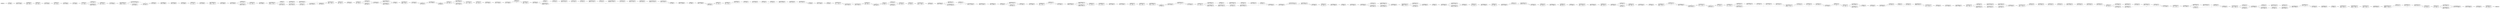 digraph {
	graph [rankdir=LR]
	1 [label=<<TABLE CELLSPACING="0"><TR><TD ALIGN='LEFT'><B>start</B></TD><TD ALIGN='LEFT'>exact: 0</TD></TR></TABLE>>]
	2 [label=<<TABLE CELLSPACING="0"><TR><TD ALIGN='LEFT'><B>end</B></TD><TD ALIGN='LEFT'>exact: 256</TD></TR></TABLE>>]
	3 [label=<<TABLE CELLSPACING="0"><TR><TD ALIGN='LEFT'><B>ha!_INJ</B></TD><TD ALIGN='LEFT'>exact: 1</TD></TR><TR><TD ALIGN='LEFT'><FONT FACE='Bukyvede'>Ha</FONT></TD><TD ALIGN='LEFT'>A, B</TD></TR></TABLE>>]
	4 [label=<<TABLE CELLSPACING="0"><TR><TD ALIGN='LEFT'><B>dame_NOMcom</B></TD><TD ALIGN='LEFT'>exact: 2</TD></TR><TR><TD ALIGN='LEFT'><FONT FACE='Bukyvede'>dame</FONT></TD><TD ALIGN='LEFT'>A, B</TD></TR></TABLE>>]
	5 [label=<<TABLE CELLSPACING="0"><TR><TD ALIGN='LEFT'><B>dire_VERcjg</B></TD><TD ALIGN='LEFT'>exact: 3</TD></TR><TR><TD ALIGN='LEFT'><FONT FACE='Bukyvede'>dictes</FONT></TD><TD ALIGN='LEFT'>B</TD></TR><TR><TD ALIGN='LEFT'><FONT FACE='Bukyvede'>dites</FONT></TD><TD ALIGN='LEFT'>A</TD></TR></TABLE>>]
	6 [label=<<TABLE CELLSPACING="0"><TR><TD ALIGN='LEFT'><B>je_PROper</B></TD><TD ALIGN='LEFT'>exact: 4</TD></TR><TR><TD ALIGN='LEFT'><FONT FACE='Bukyvede'>moi</FONT></TD><TD ALIGN='LEFT'>A</TD></TR><TR><TD ALIGN='LEFT'><FONT FACE='Bukyvede'>moy</FONT></TD><TD ALIGN='LEFT'>B</TD></TR></TABLE>>]
	7 [label=<<TABLE CELLSPACING="0"><TR><TD ALIGN='LEFT'><B>que2_PROrel</B></TD><TD ALIGN='LEFT'>exact: 5</TD></TR><TR><TD ALIGN='LEFT'><FONT FACE='Bukyvede'>que</FONT></TD><TD ALIGN='LEFT'>A, B</TD></TR></TABLE>>]
	8 [label=<<TABLE CELLSPACING="0"><TR><TD ALIGN='LEFT'><B>vos_PROper</B></TD><TD ALIGN='LEFT'>exact: 6</TD></TR><TR><TD ALIGN='LEFT'><FONT FACE='Bukyvede'>vos</FONT></TD><TD ALIGN='LEFT'>A</TD></TR><TR><TD ALIGN='LEFT'><FONT FACE='Bukyvede'>vous</FONT></TD><TD ALIGN='LEFT'>B</TD></TR></TABLE>>]
	9 [label=<<TABLE CELLSPACING="0"><TR><TD ALIGN='LEFT'><B>avoir_VERcjg</B></TD><TD ALIGN='LEFT'>exact: 7</TD></TR><TR><TD ALIGN='LEFT'><FONT FACE='Bukyvede'>avez</FONT></TD><TD ALIGN='LEFT'>A, B</TD></TR></TABLE>>]
	10 [label=<<TABLE CELLSPACING="0"><TR><TD ALIGN='LEFT'><B>et_CONcoo</B></TD><TD ALIGN='LEFT'>exact: 8</TD></TR><TR><TD ALIGN='LEFT'><FONT FACE='Bukyvede'>et</FONT></TD><TD ALIGN='LEFT'>A, B</TD></TR></TABLE>>]
	11 [label=<<TABLE CELLSPACING="0"><TR><TD ALIGN='LEFT'><B>se_CONsub</B></TD><TD ALIGN='LEFT'>exact: 9</TD></TR><TR><TD ALIGN='LEFT'><FONT FACE='Bukyvede'>s</FONT></TD><TD ALIGN='LEFT'>B</TD></TR><TR><TD ALIGN='LEFT'><FONT FACE='Bukyvede'>se</FONT></TD><TD ALIGN='LEFT'>A</TD></TR></TABLE>>]
	12 [label=<<TABLE CELLSPACING="0"><TR><TD ALIGN='LEFT'><B>nul_PROind</B></TD><TD ALIGN='LEFT'>exact: 10</TD></TR><TR><TD ALIGN='LEFT'><FONT FACE='Bukyvede'>nus</FONT></TD><TD ALIGN='LEFT'>A</TD></TR></TABLE>>]
	13 [label=<<TABLE CELLSPACING="0"><TR><TD ALIGN='LEFT'><B>vos_PROper</B></TD><TD ALIGN='LEFT'>exact: 11</TD></TR><TR><TD ALIGN='LEFT'><FONT FACE='Bukyvede'>vos</FONT></TD><TD ALIGN='LEFT'>A</TD></TR><TR><TD ALIGN='LEFT'><FONT FACE='Bukyvede'>vous</FONT></TD><TD ALIGN='LEFT'>B</TD></TR></TABLE>>]
	14 [label=<<TABLE CELLSPACING="0"><TR><TD ALIGN='LEFT'><B>avoir_VERcjg</B></TD><TD ALIGN='LEFT'>exact: 12</TD></TR><TR><TD ALIGN='LEFT'><FONT FACE='Bukyvede'>a</FONT></TD><TD ALIGN='LEFT'>A, B</TD></TR></TABLE>>]
	15 [label=<<TABLE CELLSPACING="0"><TR><TD ALIGN='LEFT'><B>corrocier_VERppe</B></TD><TD ALIGN='LEFT'>exact: 13</TD></TR><TR><TD ALIGN='LEFT'><FONT FACE='Bukyvede'>correciee</FONT></TD><TD ALIGN='LEFT'>A</TD></TR><TR><TD ALIGN='LEFT'><FONT FACE='Bukyvede'>courroucee</FONT></TD><TD ALIGN='LEFT'>B</TD></TR></TABLE>>]
	16 [label=<<TABLE CELLSPACING="0"><TR><TD ALIGN='LEFT'><B>ne1+il_ADVneg.PROper</B></TD><TD ALIGN='LEFT'>exact: 14</TD></TR><TR><TD ALIGN='LEFT'><FONT FACE='Bukyvede'>nel</FONT></TD><TD ALIGN='LEFT'>A</TD></TR></TABLE>>]
	17 [label=<<TABLE CELLSPACING="0"><TR><TD ALIGN='LEFT'><B>je_PROper</B></TD><TD ALIGN='LEFT'>exact: 16</TD></TR><TR><TD ALIGN='LEFT'><FONT FACE='Bukyvede'>me</FONT></TD><TD ALIGN='LEFT'>A, B</TD></TR></TABLE>>]
	18 [label=<<TABLE CELLSPACING="0"><TR><TD ALIGN='LEFT'><B>celer1_VERcjg</B></TD><TD ALIGN='LEFT'>exact: 17</TD></TR><TR><TD ALIGN='LEFT'><FONT FACE='Bukyvede'>celez</FONT></TD><TD ALIGN='LEFT'>A, B</TD></TR></TABLE>>]
	19 [label=<<TABLE CELLSPACING="0"><TR><TD ALIGN='LEFT'><B>mie1_ADVneg</B></TD><TD ALIGN='LEFT'>exact: 18</TD></TR><TR><TD ALIGN='LEFT'><FONT FACE='Bukyvede'>mie</FONT></TD><TD ALIGN='LEFT'>A, B</TD></TR></TABLE>>]
	20 [label=<<TABLE CELLSPACING="0"><TR><TD ALIGN='LEFT'><B>car_CONcoo</B></TD><TD ALIGN='LEFT'>exact: 19</TD></TR><TR><TD ALIGN='LEFT'><FONT FACE='Bukyvede'>car</FONT></TD><TD ALIGN='LEFT'>A, B</TD></TR></TABLE>>]
	21 [label=<<TABLE CELLSPACING="0"><TR><TD ALIGN='LEFT'><B>je_PROper</B></TD><TD ALIGN='LEFT'>exact: 20</TD></TR><TR><TD ALIGN='LEFT'><FONT FACE='Bukyvede'>ge</FONT></TD><TD ALIGN='LEFT'>A</TD></TR><TR><TD ALIGN='LEFT'><FONT FACE='Bukyvede'>je</FONT></TD><TD ALIGN='LEFT'>B</TD></TR></TABLE>>]
	22 [label=<<TABLE CELLSPACING="0"><TR><TD ALIGN='LEFT'><B>ne1_ADVneg</B></TD><TD ALIGN='LEFT'>exact: 21</TD></TR><TR><TD ALIGN='LEFT'><FONT FACE='Bukyvede'>ne</FONT></TD><TD ALIGN='LEFT'>A, B</TD></TR></TABLE>>]
	23 [label=<<TABLE CELLSPACING="0"><TR><TD ALIGN='LEFT'><B>cuidier1_VERcjg</B></TD><TD ALIGN='LEFT'>exact: 22</TD></TR><TR><TD ALIGN='LEFT'><FONT FACE='Bukyvede'>cuide</FONT></TD><TD ALIGN='LEFT'>B</TD></TR><TR><TD ALIGN='LEFT'><FONT FACE='Bukyvede'>cuideroie</FONT></TD><TD ALIGN='LEFT'>A</TD></TR></TABLE>>]
	24 [label=<<TABLE CELLSPACING="0"><TR><TD ALIGN='LEFT'><B>pas_ADVneg</B></TD><TD ALIGN='LEFT'>exact: 23</TD></TR><TR><TD ALIGN='LEFT'><FONT FACE='Bukyvede'>pas</FONT></TD><TD ALIGN='LEFT'>A, B</TD></TR></TABLE>>]
	25 [label=<<TABLE CELLSPACING="0"><TR><TD ALIGN='LEFT'><B>que4_CONsub</B></TD><TD ALIGN='LEFT'>exact: 24</TD></TR><TR><TD ALIGN='LEFT'><FONT FACE='Bukyvede'>que</FONT></TD><TD ALIGN='LEFT'>A, B</TD></TR></TABLE>>]
	26 [label=<<TABLE CELLSPACING="0"><TR><TD ALIGN='LEFT'><B>nul_PROind</B></TD><TD ALIGN='LEFT'>exact: 25</TD></TR><TR><TD ALIGN='LEFT'><FONT FACE='Bukyvede'>nus</FONT></TD><TD ALIGN='LEFT'>A</TD></TR></TABLE>>]
	27 [label=<<TABLE CELLSPACING="0"><TR><TD ALIGN='LEFT'><B>vos_PROper</B></TD><TD ALIGN='LEFT'>exact: 26</TD></TR><TR><TD ALIGN='LEFT'><FONT FACE='Bukyvede'>vos</FONT></TD><TD ALIGN='LEFT'>A</TD></TR><TR><TD ALIGN='LEFT'><FONT FACE='Bukyvede'>vous</FONT></TD><TD ALIGN='LEFT'>B</TD></TR></TABLE>>]
	28 [label=<<TABLE CELLSPACING="0"><TR><TD ALIGN='LEFT'><B>oser_VERcjg</B></TD><TD ALIGN='LEFT'>exact: 27</TD></TR><TR><TD ALIGN='LEFT'><FONT FACE='Bukyvede'>osast</FONT></TD><TD ALIGN='LEFT'>A, B</TD></TR></TABLE>>]
	29 [label=<<TABLE CELLSPACING="0"><TR><TD ALIGN='LEFT'><B>corrocier_VERinf</B></TD><TD ALIGN='LEFT'>exact: 28</TD></TR><TR><TD ALIGN='LEFT'><FONT FACE='Bukyvede'>correcier</FONT></TD><TD ALIGN='LEFT'>A</TD></TR><TR><TD ALIGN='LEFT'><FONT FACE='Bukyvede'>courroucer</FONT></TD><TD ALIGN='LEFT'>B</TD></TR></TABLE>>]
	30 [label=<<TABLE CELLSPACING="0"><TR><TD ALIGN='LEFT'><B>a3_PRE</B></TD><TD ALIGN='LEFT'>exact: 29</TD></TR><TR><TD ALIGN='LEFT'><FONT FACE='Bukyvede'>a</FONT></TD><TD ALIGN='LEFT'>A</TD></TR></TABLE>>]
	31 [label=<<TABLE CELLSPACING="0"><TR><TD ALIGN='LEFT'><B>mon1_DETpos</B></TD><TD ALIGN='LEFT'>exact: 30</TD></TR><TR><TD ALIGN='LEFT'><FONT FACE='Bukyvede'>mon</FONT></TD><TD ALIGN='LEFT'>A</TD></TR></TABLE>>]
	32 [label=<<TABLE CELLSPACING="0"><TR><TD ALIGN='LEFT'><B>vivant_NOMcom</B></TD><TD ALIGN='LEFT'>exact: 31</TD></TR><TR><TD ALIGN='LEFT'><FONT FACE='Bukyvede'>vivant</FONT></TD><TD ALIGN='LEFT'>A</TD></TR></TABLE>>]
	33 [label=<<TABLE CELLSPACING="0"><TR><TD ALIGN='LEFT'><B>cant1_CONsub</B></TD><TD ALIGN='LEFT'>exact: 34</TD></TR><TR><TD ALIGN='LEFT'><FONT FACE='Bukyvede'>Qant</FONT></TD><TD ALIGN='LEFT'>A</TD></TR><TR><TD ALIGN='LEFT'><FONT FACE='Bukyvede'>Quant</FONT></TD><TD ALIGN='LEFT'>B</TD></TR></TABLE>>]
	34 [label=<<TABLE CELLSPACING="0"><TR><TD ALIGN='LEFT'><B>il_PROper</B></TD><TD ALIGN='LEFT'>exact: 35</TD></TR><TR><TD ALIGN='LEFT'><FONT FACE='Bukyvede'>ele</FONT></TD><TD ALIGN='LEFT'>A</TD></TR><TR><TD ALIGN='LEFT'><FONT FACE='Bukyvede'>elle</FONT></TD><TD ALIGN='LEFT'>B</TD></TR></TABLE>>]
	35 [label=<<TABLE CELLSPACING="0"><TR><TD ALIGN='LEFT'><B>il_PROper</B></TD><TD ALIGN='LEFT'>exact: 36</TD></TR><TR><TD ALIGN='LEFT'><FONT FACE='Bukyvede'>l</FONT></TD><TD ALIGN='LEFT'>A, B</TD></TR></TABLE>>]
	36 [label=<<TABLE CELLSPACING="0"><TR><TD ALIGN='LEFT'><B>öir_VERcjg</B></TD><TD ALIGN='LEFT'>exact: 37</TD></TR><TR><TD ALIGN='LEFT'><FONT FACE='Bukyvede'>ot</FONT></TD><TD ALIGN='LEFT'>A</TD></TR><TR><TD ALIGN='LEFT'><FONT FACE='Bukyvede'>oyt</FONT></TD><TD ALIGN='LEFT'>B</TD></TR></TABLE>>]
	37 [label=<<TABLE CELLSPACING="0"><TR><TD ALIGN='LEFT'><B>si_ADVgen</B></TD><TD ALIGN='LEFT'>exact: 38</TD></TR><TR><TD ALIGN='LEFT'><FONT FACE='Bukyvede'>si</FONT></TD><TD ALIGN='LEFT'>A</TD></TR></TABLE>>]
	38 [label=<<TABLE CELLSPACING="0"><TR><TD ALIGN='LEFT'><B>soi1_PROper</B></TD><TD ALIGN='LEFT'>exact: 39</TD></TR><TR><TD ALIGN='LEFT'><FONT FACE='Bukyvede'>se</FONT></TD><TD ALIGN='LEFT'>A, B</TD></TR></TABLE>>]
	39 [label=<<TABLE CELLSPACING="0"><TR><TD ALIGN='LEFT'><B>rescrever_VERcjg</B></TD><TD ALIGN='LEFT'>exact: 40</TD></TR><TR><TD ALIGN='LEFT'><FONT FACE='Bukyvede'>rescrieve</FONT></TD><TD ALIGN='LEFT'>A</TD></TR></TABLE>>]
	40 [label=<<TABLE CELLSPACING="0"><TR><TD ALIGN='LEFT'><B>a3_PRE</B></TD><TD ALIGN='LEFT'>exact: 41</TD></TR><TR><TD ALIGN='LEFT'><FONT FACE='Bukyvede'>a</FONT></TD><TD ALIGN='LEFT'>A, B</TD></TR></TABLE>>]
	41 [label=<<TABLE CELLSPACING="0"><TR><TD ALIGN='LEFT'><B>plorer_VERinf</B></TD><TD ALIGN='LEFT'>exact: 42</TD></TR><TR><TD ALIGN='LEFT'><FONT FACE='Bukyvede'>plorer</FONT></TD><TD ALIGN='LEFT'>A</TD></TR><TR><TD ALIGN='LEFT'><FONT FACE='Bukyvede'>plourer</FONT></TD><TD ALIGN='LEFT'>B</TD></TR></TABLE>>]
	42 [label=<<TABLE CELLSPACING="0"><TR><TD ALIGN='LEFT'><B>et_CONcoo</B></TD><TD ALIGN='LEFT'>exact: 43</TD></TR><TR><TD ALIGN='LEFT'><FONT FACE='Bukyvede'>et</FONT></TD><TD ALIGN='LEFT'>A, B</TD></TR></TABLE>>]
	43 [label=<<TABLE CELLSPACING="0"><TR><TD ALIGN='LEFT'><B>estre1_VERcjg</B></TD><TD ALIGN='LEFT'>exact: 45</TD></TR><TR><TD ALIGN='LEFT'><FONT FACE='Bukyvede'>est</FONT></TD><TD ALIGN='LEFT'>A, B</TD></TR></TABLE>>]
	44 [label=<<TABLE CELLSPACING="0"><TR><TD ALIGN='LEFT'><B>tel_DETind</B></TD><TD ALIGN='LEFT'>exact: 47</TD></TR><TR><TD ALIGN='LEFT'><FONT FACE='Bukyvede'>tel</FONT></TD><TD ALIGN='LEFT'>B</TD></TR><TR><TD ALIGN='LEFT'><FONT FACE='Bukyvede'>tele</FONT></TD><TD ALIGN='LEFT'>A</TD></TR></TABLE>>]
	45 [label=<<TABLE CELLSPACING="0"><TR><TD ALIGN='LEFT'><B>conrëer_VERppe</B></TD><TD ALIGN='LEFT'>exact: 48</TD></TR><TR><TD ALIGN='LEFT'><FONT FACE='Bukyvede'>conree</FONT></TD><TD ALIGN='LEFT'>A</TD></TR></TABLE>>]
	46 [label=<<TABLE CELLSPACING="0"><TR><TD ALIGN='LEFT'><B>que4_CONsub</B></TD><TD ALIGN='LEFT'>exact: 49</TD></TR><TR><TD ALIGN='LEFT'><FONT FACE='Bukyvede'>c</FONT></TD><TD ALIGN='LEFT'>A</TD></TR><TR><TD ALIGN='LEFT'><FONT FACE='Bukyvede'>que</FONT></TD><TD ALIGN='LEFT'>B</TD></TR></TABLE>>]
	47 [label=<<TABLE CELLSPACING="0"><TR><TD ALIGN='LEFT'><B>un_DETcar</B></TD><TD ALIGN='LEFT'>exact: 50</TD></TR><TR><TD ALIGN='LEFT'><FONT FACE='Bukyvede'>un</FONT></TD><TD ALIGN='LEFT'>A</TD></TR><TR><TD ALIGN='LEFT'><FONT FACE='Bukyvede'>ung</FONT></TD><TD ALIGN='LEFT'>B</TD></TR></TABLE>>]
	48 [label=<<TABLE CELLSPACING="0"><TR><TD ALIGN='LEFT'><B>sol1_ADJqua</B></TD><TD ALIGN='LEFT'>exact: 51</TD></TR><TR><TD ALIGN='LEFT'><FONT FACE='Bukyvede'>seul</FONT></TD><TD ALIGN='LEFT'>A, B</TD></TR></TABLE>>]
	49 [label=<<TABLE CELLSPACING="0"><TR><TD ALIGN='LEFT'><B>mot_NOMcom</B></TD><TD ALIGN='LEFT'>exact: 52</TD></TR><TR><TD ALIGN='LEFT'><FONT FACE='Bukyvede'>mot</FONT></TD><TD ALIGN='LEFT'>A, B</TD></TR></TABLE>>]
	50 [label=<<TABLE CELLSPACING="0"><TR><TD ALIGN='LEFT'><B>ne1_ADVneg</B></TD><TD ALIGN='LEFT'>exact: 53</TD></TR><TR><TD ALIGN='LEFT'><FONT FACE='Bukyvede'>ne</FONT></TD><TD ALIGN='LEFT'>A, B</TD></TR></TABLE>>]
	51 [label=<<TABLE CELLSPACING="0"><TR><TD ALIGN='LEFT'><B>il_PROper</B></TD><TD ALIGN='LEFT'>exact: 54</TD></TR><TR><TD ALIGN='LEFT'><FONT FACE='Bukyvede'>li</FONT></TD><TD ALIGN='LEFT'>A</TD></TR></TABLE>>]
	52 [label=<<TABLE CELLSPACING="0"><TR><TD ALIGN='LEFT'><B>pöoir_VERcjg</B></TD><TD ALIGN='LEFT'>exact: 55</TD></TR><TR><TD ALIGN='LEFT'><FONT FACE='Bukyvede'>peut</FONT></TD><TD ALIGN='LEFT'>B</TD></TR><TR><TD ALIGN='LEFT'><FONT FACE='Bukyvede'>puet</FONT></TD><TD ALIGN='LEFT'>A</TD></TR></TABLE>>]
	53 [label=<<TABLE CELLSPACING="0"><TR><TD ALIGN='LEFT'><B>dire_VERinf</B></TD><TD ALIGN='LEFT'>exact: 56</TD></TR><TR><TD ALIGN='LEFT'><FONT FACE='Bukyvede'>dire</FONT></TD><TD ALIGN='LEFT'>A, B</TD></TR></TABLE>>]
	54 [label=<<TABLE CELLSPACING="0"><TR><TD ALIGN='LEFT'><B>de_PRE</B></TD><TD ALIGN='LEFT'>exact: 57</TD></TR><TR><TD ALIGN='LEFT'><FONT FACE='Bukyvede'>de</FONT></TD><TD ALIGN='LEFT'>A</TD></TR></TABLE>>]
	55 [label=<<TABLE CELLSPACING="0"><TR><TD ALIGN='LEFT'><B>le_DETdef</B></TD><TD ALIGN='LEFT'>exact: 58</TD></TR><TR><TD ALIGN='LEFT'><FONT FACE='Bukyvede'>la</FONT></TD><TD ALIGN='LEFT'>A</TD></TR></TABLE>>]
	56 [label=<<TABLE CELLSPACING="0"><TR><TD ALIGN='LEFT'><B>boche_NOMcom</B></TD><TD ALIGN='LEFT'>exact: 59</TD></TR><TR><TD ALIGN='LEFT'><FONT FACE='Bukyvede'>boche</FONT></TD><TD ALIGN='LEFT'>A</TD></TR></TABLE>>]
	57 [label=<<TABLE CELLSPACING="0"><TR><TD ALIGN='LEFT'><B>car_CONcoo</B></TD><TD ALIGN='LEFT'>exact: 60</TD></TR><TR><TD ALIGN='LEFT'><FONT FACE='Bukyvede'>car</FONT></TD><TD ALIGN='LEFT'>A</TD></TR></TABLE>>]
	58 [label=<<TABLE CELLSPACING="0"><TR><TD ALIGN='LEFT'><B>le_DETdef</B></TD><TD ALIGN='LEFT'>exact: 61</TD></TR><TR><TD ALIGN='LEFT'><FONT FACE='Bukyvede'>li</FONT></TD><TD ALIGN='LEFT'>A</TD></TR></TABLE>>]
	59 [label=<<TABLE CELLSPACING="0"><TR><TD ALIGN='LEFT'><B>sanglot_NOMcom</B></TD><TD ALIGN='LEFT'>exact: 62</TD></TR><TR><TD ALIGN='LEFT'><FONT FACE='Bukyvede'>sanglot</FONT></TD><TD ALIGN='LEFT'>A</TD></TR></TABLE>>]
	60 [label=<<TABLE CELLSPACING="0"><TR><TD ALIGN='LEFT'><B>il_PROper</B></TD><TD ALIGN='LEFT'>exact: 63</TD></TR><TR><TD ALIGN='LEFT'><FONT FACE='Bukyvede'>li</FONT></TD><TD ALIGN='LEFT'>A</TD></TR></TABLE>>]
	61 [label=<<TABLE CELLSPACING="0"><TR><TD ALIGN='LEFT'><B>entrerompre_VERcjg</B></TD><TD ALIGN='LEFT'>exact: 64</TD></TR><TR><TD ALIGN='LEFT'><FONT FACE='Bukyvede'>antreronpent</FONT></TD><TD ALIGN='LEFT'>A</TD></TR></TABLE>>]
	62 [label=<<TABLE CELLSPACING="0"><TR><TD ALIGN='LEFT'><B>son4_DETpos</B></TD><TD ALIGN='LEFT'>exact: 65</TD></TR><TR><TD ALIGN='LEFT'><FONT FACE='Bukyvede'>sa</FONT></TD><TD ALIGN='LEFT'>A</TD></TR></TABLE>>]
	63 [label=<<TABLE CELLSPACING="0"><TR><TD ALIGN='LEFT'><B>parole_NOMcom</B></TD><TD ALIGN='LEFT'>exact: 66</TD></TR><TR><TD ALIGN='LEFT'><FONT FACE='Bukyvede'>parole</FONT></TD><TD ALIGN='LEFT'>A</TD></TR></TABLE>>]
	64 [label=<<TABLE CELLSPACING="0"><TR><TD ALIGN='LEFT'><B>trop_ADVgen</B></TD><TD ALIGN='LEFT'>exact: 67</TD></TR><TR><TD ALIGN='LEFT'><FONT FACE='Bukyvede'>trop</FONT></TD><TD ALIGN='LEFT'>A</TD></TR></TABLE>>]
	65 [label=<<TABLE CELLSPACING="0"><TR><TD ALIGN='LEFT'><B>durement2_ADVgen</B></TD><TD ALIGN='LEFT'>exact: 68</TD></TR><TR><TD ALIGN='LEFT'><FONT FACE='Bukyvede'>durement</FONT></TD><TD ALIGN='LEFT'>A</TD></TR></TABLE>>]
	66 [label=<<TABLE CELLSPACING="0"><TR><TD ALIGN='LEFT'><B>mais1_CONcoo</B></TD><TD ALIGN='LEFT'>exact: 69</TD></TR><TR><TD ALIGN='LEFT'><FONT FACE='Bukyvede'>Mais</FONT></TD><TD ALIGN='LEFT'>A</TD></TR></TABLE>>]
	67 [label=<<TABLE CELLSPACING="0"><TR><TD ALIGN='LEFT'><B>a3_PRE</B></TD><TD ALIGN='LEFT'>exact: 70</TD></TR><TR><TD ALIGN='LEFT'><FONT FACE='Bukyvede'>a</FONT></TD><TD ALIGN='LEFT'>A, B</TD></TR></TABLE>>]
	68 [label=<<TABLE CELLSPACING="0"><TR><TD ALIGN='LEFT'><B>chief1_NOMcom</B></TD><TD ALIGN='LEFT'>exact: 71</TD></TR><TR><TD ALIGN='LEFT'><FONT FACE='Bukyvede'>chief</FONT></TD><TD ALIGN='LEFT'>A, B</TD></TR></TABLE>>]
	69 [label=<<TABLE CELLSPACING="0"><TR><TD ALIGN='LEFT'><B>de_PRE</B></TD><TD ALIGN='LEFT'>exact: 72</TD></TR><TR><TD ALIGN='LEFT'><FONT FACE='Bukyvede'>de</FONT></TD><TD ALIGN='LEFT'>A, B</TD></TR></TABLE>>]
	70 [label=<<TABLE CELLSPACING="0"><TR><TD ALIGN='LEFT'><B>piece_NOMcom</B></TD><TD ALIGN='LEFT'>exact: 73</TD></TR><TR><TD ALIGN='LEFT'><FONT FACE='Bukyvede'>piece</FONT></TD><TD ALIGN='LEFT'>A, B</TD></TR></TABLE>>]
	71 [label=<<TABLE CELLSPACING="0"><TR><TD ALIGN='LEFT'><B>il_PROper</B></TD><TD ALIGN='LEFT'>exact: 75</TD></TR><TR><TD ALIGN='LEFT'><FONT FACE='Bukyvede'>li</FONT></TD><TD ALIGN='LEFT'>A</TD></TR><TR><TD ALIGN='LEFT'><FONT FACE='Bukyvede'>lui</FONT></TD><TD ALIGN='LEFT'>B</TD></TR></TABLE>>]
	72 [label=<<TABLE CELLSPACING="0"><TR><TD ALIGN='LEFT'><B>dire_VERcjg</B></TD><TD ALIGN='LEFT'>exact: 76</TD></TR><TR><TD ALIGN='LEFT'><FONT FACE='Bukyvede'>dist</FONT></TD><TD ALIGN='LEFT'>B</TD></TR><TR><TD ALIGN='LEFT'><FONT FACE='Bukyvede'>dit</FONT></TD><TD ALIGN='LEFT'>A</TD></TR></TABLE>>]
	73 [label=<<TABLE CELLSPACING="0"><TR><TD ALIGN='LEFT'><B>itant_ADVgen</B></TD><TD ALIGN='LEFT'>exact: 77</TD></TR><TR><TD ALIGN='LEFT'><FONT FACE='Bukyvede'>itant</FONT></TD><TD ALIGN='LEFT'>A</TD></TR></TABLE>>]
	74 [label=<<TABLE CELLSPACING="0"><TR><TD ALIGN='LEFT'><B>si_ADVgen</B></TD><TD ALIGN='LEFT'>exact: 78</TD></TR><TR><TD ALIGN='LEFT'><FONT FACE='Bukyvede'>si</FONT></TD><TD ALIGN='LEFT'>A</TD></TR></TABLE>>]
	75 [label=<<TABLE CELLSPACING="0"><TR><TD ALIGN='LEFT'><B>que4_CONsub</B></TD><TD ALIGN='LEFT'>exact: 79</TD></TR><TR><TD ALIGN='LEFT'><FONT FACE='Bukyvede'>qu</FONT></TD><TD ALIGN='LEFT'>A</TD></TR></TABLE>>]
	76 [label=<<TABLE CELLSPACING="0"><TR><TD ALIGN='LEFT'><B>il_PROper</B></TD><TD ALIGN='LEFT'>exact: 80</TD></TR><TR><TD ALIGN='LEFT'><FONT FACE='Bukyvede'>il</FONT></TD><TD ALIGN='LEFT'>A</TD></TR></TABLE>>]
	77 [label=<<TABLE CELLSPACING="0"><TR><TD ALIGN='LEFT'><B>il_PROper</B></TD><TD ALIGN='LEFT'>exact: 81</TD></TR><TR><TD ALIGN='LEFT'><FONT FACE='Bukyvede'>l</FONT></TD><TD ALIGN='LEFT'>A</TD></TR></TABLE>>]
	78 [label=<<TABLE CELLSPACING="0"><TR><TD ALIGN='LEFT'><B>entendre_VERcjg</B></TD><TD ALIGN='LEFT'>exact: 82</TD></TR><TR><TD ALIGN='LEFT'><FONT FACE='Bukyvede'>antant</FONT></TD><TD ALIGN='LEFT'>A</TD></TR></TABLE>>]
	79 [label=<<TABLE CELLSPACING="0"><TR><TD ALIGN='LEFT'><B>mout_ADVgen</B></TD><TD ALIGN='LEFT'>exact: 83</TD></TR><TR><TD ALIGN='LEFT'><FONT FACE='Bukyvede'>mout</FONT></TD><TD ALIGN='LEFT'>A</TD></TR></TABLE>>]
	80 [label=<<TABLE CELLSPACING="0"><TR><TD ALIGN='LEFT'><B>bien1_ADVgen</B></TD><TD ALIGN='LEFT'>exact: 84</TD></TR><TR><TD ALIGN='LEFT'><FONT FACE='Bukyvede'>bien</FONT></TD><TD ALIGN='LEFT'>A</TD></TR></TABLE>>]
	81 [label=<<TABLE CELLSPACING="0"><TR><TD ALIGN='LEFT'><B>ha!_INJ</B></TD><TD ALIGN='LEFT'>exact: 85</TD></TR><TR><TD ALIGN='LEFT'><FONT FACE='Bukyvede'>Ha</FONT></TD><TD ALIGN='LEFT'>A, B</TD></TR></TABLE>>]
	82 [label=<<TABLE CELLSPACING="0"><TR><TD ALIGN='LEFT'><B>fil2_NOMcom</B></TD><TD ALIGN='LEFT'>exact: 86</TD></TR><TR><TD ALIGN='LEFT'><FONT FACE='Bukyvede'>filz</FONT></TD><TD ALIGN='LEFT'>A, B</TD></TR></TABLE>>]
	83 [label=<<TABLE CELLSPACING="0"><TR><TD ALIGN='LEFT'><B>de_PRE</B></TD><TD ALIGN='LEFT'>exact: 87</TD></TR><TR><TD ALIGN='LEFT'><FONT FACE='Bukyvede'>de</FONT></TD><TD ALIGN='LEFT'>A, B</TD></TR></TABLE>>]
	84 [label=<<TABLE CELLSPACING="0"><TR><TD ALIGN='LEFT'><B>roi2_NOMcom</B></TD><TD ALIGN='LEFT'>exact: 88</TD></TR><TR><TD ALIGN='LEFT'><FONT FACE='Bukyvede'>roi</FONT></TD><TD ALIGN='LEFT'>A</TD></TR><TR><TD ALIGN='LEFT'><FONT FACE='Bukyvede'>roy</FONT></TD><TD ALIGN='LEFT'>B</TD></TR></TABLE>>]
	85 [label=<<TABLE CELLSPACING="0"><TR><TD ALIGN='LEFT'><B>fuir_VERcjg</B></TD><TD ALIGN='LEFT'>exact: 91</TD></TR><TR><TD ALIGN='LEFT'><FONT FACE='Bukyvede'>fuiez</FONT></TD><TD ALIGN='LEFT'>A</TD></TR><TR><TD ALIGN='LEFT'><FONT FACE='Bukyvede'>fuyez</FONT></TD><TD ALIGN='LEFT'>B</TD></TR></TABLE>>]
	86 [label=<<TABLE CELLSPACING="0"><TR><TD ALIGN='LEFT'><B>de_PRE</B></TD><TD ALIGN='LEFT'>exact: 93</TD></TR><TR><TD ALIGN='LEFT'><FONT FACE='Bukyvede'>d</FONT></TD><TD ALIGN='LEFT'>B</TD></TR><TR><TD ALIGN='LEFT'><FONT FACE='Bukyvede'>de</FONT></TD><TD ALIGN='LEFT'>A</TD></TR></TABLE>>]
	87 [label=<<TABLE CELLSPACING="0"><TR><TD ALIGN='LEFT'><B>ci_ADVgen</B></TD><TD ALIGN='LEFT'>exact: 94</TD></TR><TR><TD ALIGN='LEFT'><FONT FACE='Bukyvede'>ci</FONT></TD><TD ALIGN='LEFT'>A</TD></TR></TABLE>>]
	88 [label=<<TABLE CELLSPACING="0"><TR><TD ALIGN='LEFT'><B>o3_CONcoo</B></TD><TD ALIGN='LEFT'>exact: 95</TD></TR><TR><TD ALIGN='LEFT'><FONT FACE='Bukyvede'>o</FONT></TD><TD ALIGN='LEFT'>A</TD></TR><TR><TD ALIGN='LEFT'><FONT FACE='Bukyvede'>ou</FONT></TD><TD ALIGN='LEFT'>B</TD></TR></TABLE>>]
	89 [label=<<TABLE CELLSPACING="0"><TR><TD ALIGN='LEFT'><B>le_DETdef</B></TD><TD ALIGN='LEFT'>exact: 96</TD></TR><TR><TD ALIGN='LEFT'><FONT FACE='Bukyvede'>le</FONT></TD><TD ALIGN='LEFT'>B</TD></TR><TR><TD ALIGN='LEFT'><FONT FACE='Bukyvede'>li</FONT></TD><TD ALIGN='LEFT'>A</TD></TR></TABLE>>]
	90 [label=<<TABLE CELLSPACING="0"><TR><TD ALIGN='LEFT'><B>cuer2_NOMcom</B></TD><TD ALIGN='LEFT'>exact: 97</TD></TR><TR><TD ALIGN='LEFT'><FONT FACE='Bukyvede'>cuers</FONT></TD><TD ALIGN='LEFT'>A</TD></TR><TR><TD ALIGN='LEFT'><FONT FACE='Bukyvede'>cueur</FONT></TD><TD ALIGN='LEFT'>B</TD></TR></TABLE>>]
	91 [label=<<TABLE CELLSPACING="0"><TR><TD ALIGN='LEFT'><B>je_PROper</B></TD><TD ALIGN='LEFT'>exact: 98</TD></TR><TR><TD ALIGN='LEFT'><FONT FACE='Bukyvede'>me</FONT></TD><TD ALIGN='LEFT'>A, B</TD></TR></TABLE>>]
	92 [label=<<TABLE CELLSPACING="0"><TR><TD ALIGN='LEFT'><B>partir_VERcjg</B></TD><TD ALIGN='LEFT'>exact: 99</TD></TR><TR><TD ALIGN='LEFT'><FONT FACE='Bukyvede'>partira</FONT></TD><TD ALIGN='LEFT'>A, B</TD></TR></TABLE>>]
	93 [label=<<TABLE CELLSPACING="0"><TR><TD ALIGN='LEFT'><B>dedenz_PRE</B></TD><TD ALIGN='LEFT'>exact: 100</TD></TR><TR><TD ALIGN='LEFT'><FONT FACE='Bukyvede'>dedanz</FONT></TD><TD ALIGN='LEFT'>A</TD></TR></TABLE>>]
	94 [label=<<TABLE CELLSPACING="0"><TR><TD ALIGN='LEFT'><B>le_DETdef</B></TD><TD ALIGN='LEFT'>exact: 101</TD></TR><TR><TD ALIGN='LEFT'><FONT FACE='Bukyvede'>lo</FONT></TD><TD ALIGN='LEFT'>A</TD></TR></TABLE>>]
	95 [label=<<TABLE CELLSPACING="0"><TR><TD ALIGN='LEFT'><B>ventre1_NOMcom</B></TD><TD ALIGN='LEFT'>exact: 102</TD></TR><TR><TD ALIGN='LEFT'><FONT FACE='Bukyvede'>ventre</FONT></TD><TD ALIGN='LEFT'>A, B</TD></TR></TABLE>>]
	96 [label=<<TABLE CELLSPACING="0"><TR><TD ALIGN='LEFT'><B>dame_NOMcom</B></TD><TD ALIGN='LEFT'>exact: 103</TD></TR><TR><TD ALIGN='LEFT'><FONT FACE='Bukyvede'>Dame</FONT></TD><TD ALIGN='LEFT'>A, B</TD></TR></TABLE>>]
	97 [label=<<TABLE CELLSPACING="0"><TR><TD ALIGN='LEFT'><B>faire_VERcjg</B></TD><TD ALIGN='LEFT'>exact: 104</TD></TR><TR><TD ALIGN='LEFT'><FONT FACE='Bukyvede'>fait</FONT></TD><TD ALIGN='LEFT'>A, B</TD></TR></TABLE>>]
	98 [label=<<TABLE CELLSPACING="0"><TR><TD ALIGN='LEFT'><B>il_PROper</B></TD><TD ALIGN='LEFT'>exact: 105</TD></TR><TR><TD ALIGN='LEFT'><FONT FACE='Bukyvede'>il</FONT></TD><TD ALIGN='LEFT'>A, B</TD></TR></TABLE>>]
	99 [label=<<TABLE CELLSPACING="0"><TR><TD ALIGN='LEFT'><B>ainçois_ADVgen</B></TD><TD ALIGN='LEFT'>exact: 106</TD></TR><TR><TD ALIGN='LEFT'><FONT FACE='Bukyvede'>ançois</FONT></TD><TD ALIGN='LEFT'>A</TD></TR></TABLE>>]
	100 [label=<<TABLE CELLSPACING="0"><TR><TD ALIGN='LEFT'><B>je_PROper</B></TD><TD ALIGN='LEFT'>exact: 107</TD></TR><TR><TD ALIGN='LEFT'><FONT FACE='Bukyvede'>m</FONT></TD><TD ALIGN='LEFT'>A, B</TD></TR></TABLE>>]
	101 [label=<<TABLE CELLSPACING="0"><TR><TD ALIGN='LEFT'><B>en2_PROadv</B></TD><TD ALIGN='LEFT'>exact: 108</TD></TR><TR><TD ALIGN='LEFT'><FONT FACE='Bukyvede'>en</FONT></TD><TD ALIGN='LEFT'>A, B</TD></TR></TABLE>>]
	102 [label=<<TABLE CELLSPACING="0"><TR><TD ALIGN='LEFT'><B>aler_VERcjg</B></TD><TD ALIGN='LEFT'>exact: 109</TD></TR><TR><TD ALIGN='LEFT'><FONT FACE='Bukyvede'>iray</FONT></TD><TD ALIGN='LEFT'>B</TD></TR><TR><TD ALIGN='LEFT'><FONT FACE='Bukyvede'>iroie</FONT></TD><TD ALIGN='LEFT'>A</TD></TR></TABLE>>]
	103 [label=<<TABLE CELLSPACING="0"><TR><TD ALIGN='LEFT'><B>je_PROper</B></TD><TD ALIGN='LEFT'>exact: 110</TD></TR><TR><TD ALIGN='LEFT'><FONT FACE='Bukyvede'>ge</FONT></TD><TD ALIGN='LEFT'>A</TD></TR></TABLE>>]
	104 [label=<<TABLE CELLSPACING="0"><TR><TD ALIGN='LEFT'><B>car_CONcoo</B></TD><TD ALIGN='LEFT'>exact: 111</TD></TR><TR><TD ALIGN='LEFT'><FONT FACE='Bukyvede'>car</FONT></TD><TD ALIGN='LEFT'>A, B</TD></TR></TABLE>>]
	105 [label=<<TABLE CELLSPACING="0"><TR><TD ALIGN='LEFT'><B>mauvais_ADJqua</B></TD><TD ALIGN='LEFT'>exact: 112</TD></TR><TR><TD ALIGN='LEFT'><FONT FACE='Bukyvede'>mauvais</FONT></TD><TD ALIGN='LEFT'>A, B</TD></TR></TABLE>>]
	106 [label=<<TABLE CELLSPACING="0"><TR><TD ALIGN='LEFT'><B>remanoir_VERinf</B></TD><TD ALIGN='LEFT'>exact: 113</TD></TR><TR><TD ALIGN='LEFT'><FONT FACE='Bukyvede'>remanoir</FONT></TD><TD ALIGN='LEFT'>A</TD></TR></TABLE>>]
	107 [label=<<TABLE CELLSPACING="0"><TR><TD ALIGN='LEFT'><B>i2_PROadv</B></TD><TD ALIGN='LEFT'>exact: 114</TD></TR><TR><TD ALIGN='LEFT'><FONT FACE='Bukyvede'>i</FONT></TD><TD ALIGN='LEFT'>A</TD></TR><TR><TD ALIGN='LEFT'><FONT FACE='Bukyvede'>y</FONT></TD><TD ALIGN='LEFT'>B</TD></TR></TABLE>>]
	108 [label=<<TABLE CELLSPACING="0"><TR><TD ALIGN='LEFT'><B>avoir_VERcjg</B></TD><TD ALIGN='LEFT'>exact: 115</TD></TR><TR><TD ALIGN='LEFT'><FONT FACE='Bukyvede'>ai</FONT></TD><TD ALIGN='LEFT'>A</TD></TR><TR><TD ALIGN='LEFT'><FONT FACE='Bukyvede'>ay</FONT></TD><TD ALIGN='LEFT'>B</TD></TR></TABLE>>]
	109 [label=<<TABLE CELLSPACING="0"><TR><TD ALIGN='LEFT'><B>puis_ADVgen</B></TD><TD ALIGN='LEFT'>exact: 116</TD></TR><TR><TD ALIGN='LEFT'><FONT FACE='Bukyvede'>puis</FONT></TD><TD ALIGN='LEFT'>A, B</TD></TR></TABLE>>]
	110 [label=<<TABLE CELLSPACING="0"><TR><TD ALIGN='LEFT'><B>que4_CONsub</B></TD><TD ALIGN='LEFT'>exact: 117</TD></TR><TR><TD ALIGN='LEFT'><FONT FACE='Bukyvede'>que</FONT></TD><TD ALIGN='LEFT'>A, B</TD></TR></TABLE>>]
	111 [label=<<TABLE CELLSPACING="0"><TR><TD ALIGN='LEFT'><B>je_PROper</B></TD><TD ALIGN='LEFT'>exact: 118</TD></TR><TR><TD ALIGN='LEFT'><FONT FACE='Bukyvede'>ge</FONT></TD><TD ALIGN='LEFT'>A</TD></TR><TR><TD ALIGN='LEFT'><FONT FACE='Bukyvede'>je</FONT></TD><TD ALIGN='LEFT'>B</TD></TR></TABLE>>]
	112 [label=<<TABLE CELLSPACING="0"><TR><TD ALIGN='LEFT'><B>vos_PROper</B></TD><TD ALIGN='LEFT'>exact: 119</TD></TR><TR><TD ALIGN='LEFT'><FONT FACE='Bukyvede'>vos</FONT></TD><TD ALIGN='LEFT'>A</TD></TR><TR><TD ALIGN='LEFT'><FONT FACE='Bukyvede'>vous</FONT></TD><TD ALIGN='LEFT'>B</TD></TR></TABLE>>]
	113 [label=<<TABLE CELLSPACING="0"><TR><TD ALIGN='LEFT'><B>enoiier_VERcjg</B></TD><TD ALIGN='LEFT'>exact: 120</TD></TR><TR><TD ALIGN='LEFT'><FONT FACE='Bukyvede'>anui</FONT></TD><TD ALIGN='LEFT'>A</TD></TR><TR><TD ALIGN='LEFT'><FONT FACE='Bukyvede'>ennuye</FONT></TD><TD ALIGN='LEFT'>B</TD></TR></TABLE>>]
	114 [label=<<TABLE CELLSPACING="0"><TR><TD ALIGN='LEFT'><B>tant_ADVgen</B></TD><TD ALIGN='LEFT'>exact: 122</TD></TR><TR><TD ALIGN='LEFT'><FONT FACE='Bukyvede'>tant</FONT></TD><TD ALIGN='LEFT'>A, B</TD></TR></TABLE>>]
	115 [label=<<TABLE CELLSPACING="0"><TR><TD ALIGN='LEFT'><B>atant_ADVgen</B></TD><TD ALIGN='LEFT'>exact: 123</TD></TR><TR><TD ALIGN='LEFT'><FONT FACE='Bukyvede'>Atant</FONT></TD><TD ALIGN='LEFT'>A</TD></TR></TABLE>>]
	116 [label=<<TABLE CELLSPACING="0"><TR><TD ALIGN='LEFT'><B>soi1_PROper</B></TD><TD ALIGN='LEFT'>exact: 124</TD></TR><TR><TD ALIGN='LEFT'><FONT FACE='Bukyvede'>s</FONT></TD><TD ALIGN='LEFT'>A, B</TD></TR></TABLE>>]
	117 [label=<<TABLE CELLSPACING="0"><TR><TD ALIGN='LEFT'><B>en2_PROadv</B></TD><TD ALIGN='LEFT'>exact: 125</TD></TR><TR><TD ALIGN='LEFT'><FONT FACE='Bukyvede'>an</FONT></TD><TD ALIGN='LEFT'>A</TD></TR><TR><TD ALIGN='LEFT'><FONT FACE='Bukyvede'>en</FONT></TD><TD ALIGN='LEFT'>B</TD></TR></TABLE>>]
	118 [label=<<TABLE CELLSPACING="0"><TR><TD ALIGN='LEFT'><B>torner_VERcjg</B></TD><TD ALIGN='LEFT'>exact: 126</TD></TR><TR><TD ALIGN='LEFT'><FONT FACE='Bukyvede'>torne</FONT></TD><TD ALIGN='LEFT'>A</TD></TR></TABLE>>]
	119 [label=<<TABLE CELLSPACING="0"><TR><TD ALIGN='LEFT'><B>le_DETdef</B></TD><TD ALIGN='LEFT'>exact: 127</TD></TR><TR><TD ALIGN='LEFT'><FONT FACE='Bukyvede'>li</FONT></TD><TD ALIGN='LEFT'>A</TD></TR></TABLE>>]
	120 [label=<<TABLE CELLSPACING="0"><TR><TD ALIGN='LEFT'><B>vaslet_NOMcom</B></TD><TD ALIGN='LEFT'>exact: 128</TD></TR><TR><TD ALIGN='LEFT'><FONT FACE='Bukyvede'>vallez</FONT></TD><TD ALIGN='LEFT'>A</TD></TR></TABLE>>]
	121 [label=<<TABLE CELLSPACING="0"><TR><TD ALIGN='LEFT'><B>si_ADVgen</B></TD><TD ALIGN='LEFT'>exact: 129</TD></TR><TR><TD ALIGN='LEFT'><FONT FACE='Bukyvede'>si</FONT></TD><TD ALIGN='LEFT'>A</TD></TR></TABLE>>]
	122 [label=<<TABLE CELLSPACING="0"><TR><TD ALIGN='LEFT'><B>venir_VERcjg</B></TD><TD ALIGN='LEFT'>exact: 130</TD></TR><TR><TD ALIGN='LEFT'><FONT FACE='Bukyvede'>vint</FONT></TD><TD ALIGN='LEFT'>A</TD></TR></TABLE>>]
	123 [label=<<TABLE CELLSPACING="0"><TR><TD ALIGN='LEFT'><B>a3_PRE</B></TD><TD ALIGN='LEFT'>exact: 131</TD></TR><TR><TD ALIGN='LEFT'><FONT FACE='Bukyvede'>a</FONT></TD><TD ALIGN='LEFT'>A</TD></TR></TABLE>>]
	124 [label=<<TABLE CELLSPACING="0"><TR><TD ALIGN='LEFT'><B>son4_DETpos</B></TD><TD ALIGN='LEFT'>exact: 132</TD></TR><TR><TD ALIGN='LEFT'><FONT FACE='Bukyvede'>son</FONT></TD><TD ALIGN='LEFT'>A, B</TD></TR></TABLE>>]
	125 [label=<<TABLE CELLSPACING="0"><TR><TD ALIGN='LEFT'><B>arc_NOMcom</B></TD><TD ALIGN='LEFT'>exact: 133</TD></TR><TR><TD ALIGN='LEFT'><FONT FACE='Bukyvede'>arc</FONT></TD><TD ALIGN='LEFT'>A, B</TD></TR></TABLE>>]
	126 [label=<<TABLE CELLSPACING="0"><TR><TD ALIGN='LEFT'><B>si+il_ADVgen.PROper</B></TD><TD ALIGN='LEFT'>exact: 134</TD></TR><TR><TD ALIGN='LEFT'><FONT FACE='Bukyvede'>sel</FONT></TD><TD ALIGN='LEFT'>A</TD></TR></TABLE>>]
	127 [label=<<TABLE CELLSPACING="0"><TR><TD ALIGN='LEFT'><B>prendre_VERcjg</B></TD><TD ALIGN='LEFT'>exact: 135</TD></TR><TR><TD ALIGN='LEFT'><FONT FACE='Bukyvede'>prant</FONT></TD><TD ALIGN='LEFT'>A</TD></TR></TABLE>>]
	128 [label=<<TABLE CELLSPACING="0"><TR><TD ALIGN='LEFT'><B>et_CONcoo</B></TD><TD ALIGN='LEFT'>exact: 136</TD></TR><TR><TD ALIGN='LEFT'><FONT FACE='Bukyvede'>et</FONT></TD><TD ALIGN='LEFT'>A, B</TD></TR></TABLE>>]
	129 [label=<<TABLE CELLSPACING="0"><TR><TD ALIGN='LEFT'><B>il_PROper</B></TD><TD ALIGN='LEFT'>exact: 137</TD></TR><TR><TD ALIGN='LEFT'><FONT FACE='Bukyvede'>le</FONT></TD><TD ALIGN='LEFT'>B</TD></TR><TR><TD ALIGN='LEFT'><FONT FACE='Bukyvede'>lo</FONT></TD><TD ALIGN='LEFT'>A</TD></TR></TABLE>>]
	130 [label=<<TABLE CELLSPACING="0"><TR><TD ALIGN='LEFT'><B>metre2_VERcjg</B></TD><TD ALIGN='LEFT'>exact: 138</TD></TR><TR><TD ALIGN='LEFT'><FONT FACE='Bukyvede'>met</FONT></TD><TD ALIGN='LEFT'>A, B</TD></TR></TABLE>>]
	131 [label=<<TABLE CELLSPACING="0"><TR><TD ALIGN='LEFT'><B>a3_PRE</B></TD><TD ALIGN='LEFT'>exact: 139</TD></TR><TR><TD ALIGN='LEFT'><FONT FACE='Bukyvede'>a</FONT></TD><TD ALIGN='LEFT'>A, B</TD></TR></TABLE>>]
	132 [label=<<TABLE CELLSPACING="0"><TR><TD ALIGN='LEFT'><B>son4_DETpos</B></TD><TD ALIGN='LEFT'>exact: 140</TD></TR><TR><TD ALIGN='LEFT'><FONT FACE='Bukyvede'>son</FONT></TD><TD ALIGN='LEFT'>A, B</TD></TR></TABLE>>]
	133 [label=<<TABLE CELLSPACING="0"><TR><TD ALIGN='LEFT'><B>col_NOMcom</B></TD><TD ALIGN='LEFT'>exact: 141</TD></TR><TR><TD ALIGN='LEFT'><FONT FACE='Bukyvede'>col</FONT></TD><TD ALIGN='LEFT'>A, B</TD></TR></TABLE>>]
	134 [label=<<TABLE CELLSPACING="0"><TR><TD ALIGN='LEFT'><B>et_CONcoo</B></TD><TD ALIGN='LEFT'>exact: 142</TD></TR><TR><TD ALIGN='LEFT'><FONT FACE='Bukyvede'>et</FONT></TD><TD ALIGN='LEFT'>A</TD></TR></TABLE>>]
	135 [label=<<TABLE CELLSPACING="0"><TR><TD ALIGN='LEFT'><B>receindre_VERcjg</B></TD><TD ALIGN='LEFT'>exact: 143</TD></TR><TR><TD ALIGN='LEFT'><FONT FACE='Bukyvede'>receint</FONT></TD><TD ALIGN='LEFT'>A</TD></TR></TABLE>>]
	136 [label=<<TABLE CELLSPACING="0"><TR><TD ALIGN='LEFT'><B>son4_DETpos</B></TD><TD ALIGN='LEFT'>exact: 144</TD></TR><TR><TD ALIGN='LEFT'><FONT FACE='Bukyvede'>son</FONT></TD><TD ALIGN='LEFT'>A, B</TD></TR></TABLE>>]
	137 [label=<<TABLE CELLSPACING="0"><TR><TD ALIGN='LEFT'><B>tarcais_NOMcom</B></TD><TD ALIGN='LEFT'>exact: 145</TD></TR><TR><TD ALIGN='LEFT'><FONT FACE='Bukyvede'>carquois</FONT></TD><TD ALIGN='LEFT'>B</TD></TR><TR><TD ALIGN='LEFT'><FONT FACE='Bukyvede'>tarquais</FONT></TD><TD ALIGN='LEFT'>A</TD></TR></TABLE>>]
	138 [label=<<TABLE CELLSPACING="0"><TR><TD ALIGN='LEFT'><B>puis_ADVgen</B></TD><TD ALIGN='LEFT'>exact: 146</TD></TR><TR><TD ALIGN='LEFT'><FONT FACE='Bukyvede'>Puis</FONT></TD><TD ALIGN='LEFT'>A</TD></TR></TABLE>>]
	139 [label=<<TABLE CELLSPACING="0"><TR><TD ALIGN='LEFT'><B>venir_VERcjg</B></TD><TD ALIGN='LEFT'>exact: 147</TD></TR><TR><TD ALIGN='LEFT'><FONT FACE='Bukyvede'>vient</FONT></TD><TD ALIGN='LEFT'>A, B</TD></TR></TABLE>>]
	140 [label=<<TABLE CELLSPACING="0"><TR><TD ALIGN='LEFT'><B>a3_PRE</B></TD><TD ALIGN='LEFT'>exact: 148</TD></TR><TR><TD ALIGN='LEFT'><FONT FACE='Bukyvede'>a</FONT></TD><TD ALIGN='LEFT'>A, B</TD></TR></TABLE>>]
	141 [label=<<TABLE CELLSPACING="0"><TR><TD ALIGN='LEFT'><B>son4_DETpos</B></TD><TD ALIGN='LEFT'>exact: 149</TD></TR><TR><TD ALIGN='LEFT'><FONT FACE='Bukyvede'>son</FONT></TD><TD ALIGN='LEFT'>A, B</TD></TR></TABLE>>]
	142 [label=<<TABLE CELLSPACING="0"><TR><TD ALIGN='LEFT'><B>roncin_NOMcom</B></TD><TD ALIGN='LEFT'>exact: 150</TD></TR><TR><TD ALIGN='LEFT'><FONT FACE='Bukyvede'>roncin</FONT></TD><TD ALIGN='LEFT'>A</TD></TR></TABLE>>]
	143 [label=<<TABLE CELLSPACING="0"><TR><TD ALIGN='LEFT'><B>si_ADVgen</B></TD><TD ALIGN='LEFT'>exact: 151</TD></TR><TR><TD ALIGN='LEFT'><FONT FACE='Bukyvede'>si</FONT></TD><TD ALIGN='LEFT'>A, B</TD></TR></TABLE>>]
	144 [label=<<TABLE CELLSPACING="0"><TR><TD ALIGN='LEFT'><B>il_PROper</B></TD><TD ALIGN='LEFT'>exact: 152</TD></TR><TR><TD ALIGN='LEFT'><FONT FACE='Bukyvede'>li</FONT></TD><TD ALIGN='LEFT'>A</TD></TR><TR><TD ALIGN='LEFT'><FONT FACE='Bukyvede'>lui</FONT></TD><TD ALIGN='LEFT'>B</TD></TR></TABLE>>]
	145 [label=<<TABLE CELLSPACING="0"><TR><TD ALIGN='LEFT'><B>metre2_VERcjg</B></TD><TD ALIGN='LEFT'>exact: 153</TD></TR><TR><TD ALIGN='LEFT'><FONT FACE='Bukyvede'>met</FONT></TD><TD ALIGN='LEFT'>A, B</TD></TR></TABLE>>]
	146 [label=<<TABLE CELLSPACING="0"><TR><TD ALIGN='LEFT'><B>le_DETdef</B></TD><TD ALIGN='LEFT'>exact: 154</TD></TR><TR><TD ALIGN='LEFT'><FONT FACE='Bukyvede'>le</FONT></TD><TD ALIGN='LEFT'>B</TD></TR><TR><TD ALIGN='LEFT'><FONT FACE='Bukyvede'>lo</FONT></TD><TD ALIGN='LEFT'>A</TD></TR></TABLE>>]
	147 [label=<<TABLE CELLSPACING="0"><TR><TD ALIGN='LEFT'><B>frein_NOMcom</B></TD><TD ALIGN='LEFT'>exact: 155</TD></TR><TR><TD ALIGN='LEFT'><FONT FACE='Bukyvede'>frain</FONT></TD><TD ALIGN='LEFT'>A, B</TD></TR></TABLE>>]
	148 [label=<<TABLE CELLSPACING="0"><TR><TD ALIGN='LEFT'><B>il_PROper</B></TD><TD ALIGN='LEFT'>exact: 156</TD></TR><TR><TD ALIGN='LEFT'><FONT FACE='Bukyvede'>il</FONT></TD><TD ALIGN='LEFT'>A</TD></TR></TABLE>>]
	149 [label=<<TABLE CELLSPACING="0"><TR><TD ALIGN='LEFT'><B>mëisme_ADJind</B></TD><TD ALIGN='LEFT'>exact: 157</TD></TR><TR><TD ALIGN='LEFT'><FONT FACE='Bukyvede'>meesmes</FONT></TD><TD ALIGN='LEFT'>A</TD></TR></TABLE>>]
	150 [label=<<TABLE CELLSPACING="0"><TR><TD ALIGN='LEFT'><B>et_CONcoo</B></TD><TD ALIGN='LEFT'>exact: 158</TD></TR><TR><TD ALIGN='LEFT'><FONT FACE='Bukyvede'>et</FONT></TD><TD ALIGN='LEFT'>A, B</TD></TR></TABLE>>]
	151 [label=<<TABLE CELLSPACING="0"><TR><TD ALIGN='LEFT'><B>il_PROper</B></TD><TD ALIGN='LEFT'>exact: 159</TD></TR><TR><TD ALIGN='LEFT'><FONT FACE='Bukyvede'>le</FONT></TD><TD ALIGN='LEFT'>B</TD></TR><TR><TD ALIGN='LEFT'><FONT FACE='Bukyvede'>lo</FONT></TD><TD ALIGN='LEFT'>A</TD></TR></TABLE>>]
	152 [label=<<TABLE CELLSPACING="0"><TR><TD ALIGN='LEFT'><B>traire_VERcjg</B></TD><TD ALIGN='LEFT'>exact: 160</TD></TR><TR><TD ALIGN='LEFT'><FONT FACE='Bukyvede'>trait</FONT></TD><TD ALIGN='LEFT'>A, B</TD></TR></TABLE>>]
	153 [label=<<TABLE CELLSPACING="0"><TR><TD ALIGN='LEFT'><B>enmi_PRE</B></TD><TD ALIGN='LEFT'>exact: 161</TD></TR><TR><TD ALIGN='LEFT'><FONT FACE='Bukyvede'>anmi</FONT></TD><TD ALIGN='LEFT'>A</TD></TR><TR><TD ALIGN='LEFT'><FONT FACE='Bukyvede'>emmy</FONT></TD><TD ALIGN='LEFT'>B</TD></TR></TABLE>>]
	154 [label=<<TABLE CELLSPACING="0"><TR><TD ALIGN='LEFT'><B>le_DETdef</B></TD><TD ALIGN='LEFT'>exact: 162</TD></TR><TR><TD ALIGN='LEFT'><FONT FACE='Bukyvede'>la</FONT></TD><TD ALIGN='LEFT'>A, B</TD></TR></TABLE>>]
	155 [label=<<TABLE CELLSPACING="0"><TR><TD ALIGN='LEFT'><B>cort1_NOMcom</B></TD><TD ALIGN='LEFT'>exact: 163</TD></TR><TR><TD ALIGN='LEFT'><FONT FACE='Bukyvede'>cort</FONT></TD><TD ALIGN='LEFT'>A</TD></TR><TR><TD ALIGN='LEFT'><FONT FACE='Bukyvede'>court</FONT></TD><TD ALIGN='LEFT'>B</TD></TR></TABLE>>]
	156 [label=<<TABLE CELLSPACING="0"><TR><TD ALIGN='LEFT'><B>mais1_CONcoo</B></TD><TD ALIGN='LEFT'>exact: 164</TD></TR><TR><TD ALIGN='LEFT'><FONT FACE='Bukyvede'>Mais</FONT></TD><TD ALIGN='LEFT'>A, B</TD></TR></TABLE>>]
	157 [label=<<TABLE CELLSPACING="0"><TR><TD ALIGN='LEFT'><B>cel_PROdem</B></TD><TD ALIGN='LEFT'>exact: 165</TD></TR><TR><TD ALIGN='LEFT'><FONT FACE='Bukyvede'>cele</FONT></TD><TD ALIGN='LEFT'>A</TD></TR><TR><TD ALIGN='LEFT'><FONT FACE='Bukyvede'>celle</FONT></TD><TD ALIGN='LEFT'>B</TD></TR></TABLE>>]
	158 [label=<<TABLE CELLSPACING="0"><TR><TD ALIGN='LEFT'><B>qui_PROrel</B></TD><TD ALIGN='LEFT'>exact: 166</TD></TR><TR><TD ALIGN='LEFT'><FONT FACE='Bukyvede'>qui</FONT></TD><TD ALIGN='LEFT'>A, B</TD></TR></TABLE>>]
	159 [label=<<TABLE CELLSPACING="0"><TR><TD ALIGN='LEFT'><B>sor2_PRE</B></TD><TD ALIGN='LEFT'>exact: 167</TD></TR><TR><TD ALIGN='LEFT'><FONT FACE='Bukyvede'>sor</FONT></TD><TD ALIGN='LEFT'>A</TD></TR></TABLE>>]
	160 [label=<<TABLE CELLSPACING="0"><TR><TD ALIGN='LEFT'><B>tot_DETind</B></TD><TD ALIGN='LEFT'>exact: 168</TD></TR><TR><TD ALIGN='LEFT'><FONT FACE='Bukyvede'>tote</FONT></TD><TD ALIGN='LEFT'>A</TD></TR><TR><TD ALIGN='LEFT'><FONT FACE='Bukyvede'>toute</FONT></TD><TD ALIGN='LEFT'>B</TD></TR></TABLE>>]
	161 [label=<<TABLE CELLSPACING="0"><TR><TD ALIGN='LEFT'><B>rien_NOMcom</B></TD><TD ALIGN='LEFT'>exact: 169</TD></TR><TR><TD ALIGN='LEFT'><FONT FACE='Bukyvede'>rien</FONT></TD><TD ALIGN='LEFT'>A, B</TD></TR></TABLE>>]
	162 [label=<<TABLE CELLSPACING="0"><TR><TD ALIGN='LEFT'><B>il_PROper</B></TD><TD ALIGN='LEFT'>exact: 170</TD></TR><TR><TD ALIGN='LEFT'><FONT FACE='Bukyvede'>l</FONT></TD><TD ALIGN='LEFT'>A, B</TD></TR></TABLE>>]
	163 [label=<<TABLE CELLSPACING="0"><TR><TD ALIGN='LEFT'><B>amer1_VERcjg</B></TD><TD ALIGN='LEFT'>exact: 171</TD></TR><TR><TD ALIGN='LEFT'><FONT FACE='Bukyvede'>amoit</FONT></TD><TD ALIGN='LEFT'>A</TD></TR><TR><TD ALIGN='LEFT'><FONT FACE='Bukyvede'>aymoit</FONT></TD><TD ALIGN='LEFT'>B</TD></TR></TABLE>>]
	164 [label=<<TABLE CELLSPACING="0"><TR><TD ALIGN='LEFT'><B>soi1_PROper</B></TD><TD ALIGN='LEFT'>exact: 172</TD></TR><TR><TD ALIGN='LEFT'><FONT FACE='Bukyvede'>se</FONT></TD><TD ALIGN='LEFT'>A</TD></TR></TABLE>>]
	165 [label=<<TABLE CELLSPACING="0"><TR><TD ALIGN='LEFT'><B>penser_VERcjg</B></TD><TD ALIGN='LEFT'>exact: 173</TD></TR><TR><TD ALIGN='LEFT'><FONT FACE='Bukyvede'>pense</FONT></TD><TD ALIGN='LEFT'>A, B</TD></TR></TABLE>>]
	166 [label=<<TABLE CELLSPACING="0"><TR><TD ALIGN='LEFT'><B>que4_CONsub</B></TD><TD ALIGN='LEFT'>exact: 175</TD></TR><TR><TD ALIGN='LEFT'><FONT FACE='Bukyvede'>qu</FONT></TD><TD ALIGN='LEFT'>B</TD></TR><TR><TD ALIGN='LEFT'><FONT FACE='Bukyvede'>que</FONT></TD><TD ALIGN='LEFT'>A</TD></TR></TABLE>>]
	167 [label=<<TABLE CELLSPACING="0"><TR><TD ALIGN='LEFT'><B>il_PROper</B></TD><TD ALIGN='LEFT'>exact: 177</TD></TR><TR><TD ALIGN='LEFT'><FONT FACE='Bukyvede'>ele</FONT></TD><TD ALIGN='LEFT'>A</TD></TR><TR><TD ALIGN='LEFT'><FONT FACE='Bukyvede'>l</FONT></TD><TD ALIGN='LEFT'>B</TD></TR></TABLE>>]
	168 [label=<<TABLE CELLSPACING="0"><TR><TD ALIGN='LEFT'><B>avoir_VERcjg</B></TD><TD ALIGN='LEFT'>exact: 178</TD></TR><TR><TD ALIGN='LEFT'><FONT FACE='Bukyvede'>a</FONT></TD><TD ALIGN='LEFT'>A</TD></TR><TR><TD ALIGN='LEFT'><FONT FACE='Bukyvede'>avoit</FONT></TD><TD ALIGN='LEFT'>B</TD></TR></TABLE>>]
	169 [label=<<TABLE CELLSPACING="0"><TR><TD ALIGN='LEFT'><B>trop_ADVgen</B></TD><TD ALIGN='LEFT'>exact: 179</TD></TR><TR><TD ALIGN='LEFT'><FONT FACE='Bukyvede'>trop</FONT></TD><TD ALIGN='LEFT'>A</TD></TR></TABLE>>]
	170 [label=<<TABLE CELLSPACING="0"><TR><TD ALIGN='LEFT'><B>parler_VERppe</B></TD><TD ALIGN='LEFT'>exact: 180</TD></TR><TR><TD ALIGN='LEFT'><FONT FACE='Bukyvede'>parlé</FONT></TD><TD ALIGN='LEFT'>A</TD></TR></TABLE>>]
	171 [label=<<TABLE CELLSPACING="0"><TR><TD ALIGN='LEFT'><B>et_CONcoo</B></TD><TD ALIGN='LEFT'>exact: 181</TD></TR><TR><TD ALIGN='LEFT'><FONT FACE='Bukyvede'>et</FONT></TD><TD ALIGN='LEFT'>A</TD></TR></TABLE>>]
	172 [label=<<TABLE CELLSPACING="0"><TR><TD ALIGN='LEFT'><B>que4_CONsub</B></TD><TD ALIGN='LEFT'>exact: 182</TD></TR><TR><TD ALIGN='LEFT'><FONT FACE='Bukyvede'>que</FONT></TD><TD ALIGN='LEFT'>A</TD></TR></TABLE>>]
	173 [label=<<TABLE CELLSPACING="0"><TR><TD ALIGN='LEFT'><B>trop_ADVgen</B></TD><TD ALIGN='LEFT'>exact: 183</TD></TR><TR><TD ALIGN='LEFT'><FONT FACE='Bukyvede'>trop</FONT></TD><TD ALIGN='LEFT'>A</TD></TR></TABLE>>]
	174 [label=<<TABLE CELLSPACING="0"><TR><TD ALIGN='LEFT'><B>corrocier_VERppe</B></TD><TD ALIGN='LEFT'>exact: 184</TD></TR><TR><TD ALIGN='LEFT'><FONT FACE='Bukyvede'>correciez</FONT></TD><TD ALIGN='LEFT'>A</TD></TR><TR><TD ALIGN='LEFT'><FONT FACE='Bukyvede'>courrouce</FONT></TD><TD ALIGN='LEFT'>B</TD></TR></TABLE>>]
	175 [label=<<TABLE CELLSPACING="0"><TR><TD ALIGN='LEFT'><B>soi1_PROper</B></TD><TD ALIGN='LEFT'>exact: 185</TD></TR><TR><TD ALIGN='LEFT'><FONT FACE='Bukyvede'>s</FONT></TD><TD ALIGN='LEFT'>A</TD></TR></TABLE>>]
	176 [label=<<TABLE CELLSPACING="0"><TR><TD ALIGN='LEFT'><B>en2_PROadv</B></TD><TD ALIGN='LEFT'>exact: 186</TD></TR><TR><TD ALIGN='LEFT'><FONT FACE='Bukyvede'>en</FONT></TD><TD ALIGN='LEFT'>A</TD></TR></TABLE>>]
	177 [label=<<TABLE CELLSPACING="0"><TR><TD ALIGN='LEFT'><B>aler_VERcjg</B></TD><TD ALIGN='LEFT'>exact: 187</TD></TR><TR><TD ALIGN='LEFT'><FONT FACE='Bukyvede'>vait</FONT></TD><TD ALIGN='LEFT'>A</TD></TR></TABLE>>]
	178 [label=<<TABLE CELLSPACING="0"><TR><TD ALIGN='LEFT'><B>et_CONcoo</B></TD><TD ALIGN='LEFT'>exact: 188</TD></TR><TR><TD ALIGN='LEFT'><FONT FACE='Bukyvede'>et</FONT></TD><TD ALIGN='LEFT'>A, B</TD></TR></TABLE>>]
	179 [label=<<TABLE CELLSPACING="0"><TR><TD ALIGN='LEFT'><B>il_PROper</B></TD><TD ALIGN='LEFT'>exact: 189</TD></TR><TR><TD ALIGN='LEFT'><FONT FACE='Bukyvede'>ele</FONT></TD><TD ALIGN='LEFT'>A</TD></TR></TABLE>>]
	180 [label=<<TABLE CELLSPACING="0"><TR><TD ALIGN='LEFT'><B>il_PROper</B></TD><TD ALIGN='LEFT'>exact: 190</TD></TR><TR><TD ALIGN='LEFT'><FONT FACE='Bukyvede'>le</FONT></TD><TD ALIGN='LEFT'>B</TD></TR><TR><TD ALIGN='LEFT'><FONT FACE='Bukyvede'>lo</FONT></TD><TD ALIGN='LEFT'>A</TD></TR></TABLE>>]
	181 [label=<<TABLE CELLSPACING="0"><TR><TD ALIGN='LEFT'><B>savoir_VERcjg</B></TD><TD ALIGN='LEFT'>exact: 191</TD></TR><TR><TD ALIGN='LEFT'><FONT FACE='Bukyvede'>savoit</FONT></TD><TD ALIGN='LEFT'>A</TD></TR></TABLE>>]
	182 [label=<<TABLE CELLSPACING="0"><TR><TD ALIGN='LEFT'><B>a3_PRE</B></TD><TD ALIGN='LEFT'>exact: 192</TD></TR><TR><TD ALIGN='LEFT'><FONT FACE='Bukyvede'>a</FONT></TD><TD ALIGN='LEFT'>A, B</TD></TR></TABLE>>]
	183 [label=<<TABLE CELLSPACING="0"><TR><TD ALIGN='LEFT'><B>si_ADVgen</B></TD><TD ALIGN='LEFT'>exact: 193</TD></TR><TR><TD ALIGN='LEFT'><FONT FACE='Bukyvede'>si</FONT></TD><TD ALIGN='LEFT'>A, B</TD></TR></TABLE>>]
	184 [label=<<TABLE CELLSPACING="0"><TR><TD ALIGN='LEFT'><B>fier_ADJqua</B></TD><TD ALIGN='LEFT'>exact: 194</TD></TR><TR><TD ALIGN='LEFT'><FONT FACE='Bukyvede'>fier</FONT></TD><TD ALIGN='LEFT'>A, B</TD></TR></TABLE>>]
	185 [label=<<TABLE CELLSPACING="0"><TR><TD ALIGN='LEFT'><B>et_CONcoo</B></TD><TD ALIGN='LEFT'>exact: 195</TD></TR><TR><TD ALIGN='LEFT'><FONT FACE='Bukyvede'>et</FONT></TD><TD ALIGN='LEFT'>A</TD></TR></TABLE>>]
	186 [label=<<TABLE CELLSPACING="0"><TR><TD ALIGN='LEFT'><B>a3_PRE</B></TD><TD ALIGN='LEFT'>exact: 196</TD></TR><TR><TD ALIGN='LEFT'><FONT FACE='Bukyvede'>a</FONT></TD><TD ALIGN='LEFT'>A</TD></TR></TABLE>>]
	187 [label=<<TABLE CELLSPACING="0"><TR><TD ALIGN='LEFT'><B>si_ADVgen</B></TD><TD ALIGN='LEFT'>exact: 197</TD></TR><TR><TD ALIGN='LEFT'><FONT FACE='Bukyvede'>si</FONT></TD><TD ALIGN='LEFT'>A</TD></TR></TABLE>>]
	188 [label=<<TABLE CELLSPACING="0"><TR><TD ALIGN='LEFT'><B>vigoros_ADJqua</B></TD><TD ALIGN='LEFT'>exact: 198</TD></TR><TR><TD ALIGN='LEFT'><FONT FACE='Bukyvede'>viguereus</FONT></TD><TD ALIGN='LEFT'>A</TD></TR></TABLE>>]
	189 [label=<<TABLE CELLSPACING="0"><TR><TD ALIGN='LEFT'><B>que1_CONsub</B></TD><TD ALIGN='LEFT'>exact: 199</TD></TR><TR><TD ALIGN='LEFT'><FONT FACE='Bukyvede'>qu</FONT></TD><TD ALIGN='LEFT'>B</TD></TR><TR><TD ALIGN='LEFT'><FONT FACE='Bukyvede'>que</FONT></TD><TD ALIGN='LEFT'>A</TD></TR></TABLE>>]
	190 [label=<<TABLE CELLSPACING="0"><TR><TD ALIGN='LEFT'><B>il_PROper</B></TD><TD ALIGN='LEFT'>exact: 200</TD></TR><TR><TD ALIGN='LEFT'><FONT FACE='Bukyvede'>il</FONT></TD><TD ALIGN='LEFT'>A, B</TD></TR></TABLE>>]
	191 [label=<<TABLE CELLSPACING="0"><TR><TD ALIGN='LEFT'><B>ne1_ADVneg</B></TD><TD ALIGN='LEFT'>exact: 201</TD></TR><TR><TD ALIGN='LEFT'><FONT FACE='Bukyvede'>ne</FONT></TD><TD ALIGN='LEFT'>A, B</TD></TR></TABLE>>]
	192 [label=<<TABLE CELLSPACING="0"><TR><TD ALIGN='LEFT'><B>prisier_VERcjg</B></TD><TD ALIGN='LEFT'>exact: 202</TD></TR><TR><TD ALIGN='LEFT'><FONT FACE='Bukyvede'>prisast</FONT></TD><TD ALIGN='LEFT'>A, B</TD></TR></TABLE>>]
	193 [label=<<TABLE CELLSPACING="0"><TR><TD ALIGN='LEFT'><B>rien_PROind</B></TD><TD ALIGN='LEFT'>exact: 203</TD></TR><TR><TD ALIGN='LEFT'><FONT FACE='Bukyvede'>rien</FONT></TD><TD ALIGN='LEFT'>A</TD></TR><TR><TD ALIGN='LEFT'><FONT FACE='Bukyvede'>riens</FONT></TD><TD ALIGN='LEFT'>B</TD></TR></TABLE>>]
	194 [label=<<TABLE CELLSPACING="0"><TR><TD ALIGN='LEFT'><B>nul_DETind</B></TD><TD ALIGN='LEFT'>exact: 204</TD></TR><TR><TD ALIGN='LEFT'><FONT FACE='Bukyvede'>nule</FONT></TD><TD ALIGN='LEFT'>A</TD></TR></TABLE>>]
	195 [label=<<TABLE CELLSPACING="0"><TR><TD ALIGN='LEFT'><B>mesaise_NOMcom</B></TD><TD ALIGN='LEFT'>exact: 205</TD></TR><TR><TD ALIGN='LEFT'><FONT FACE='Bukyvede'>mesaise</FONT></TD><TD ALIGN='LEFT'>A</TD></TR></TABLE>>]
	196 [label=<<TABLE CELLSPACING="0"><TR><TD ALIGN='LEFT'><B>encontre1_PRE</B></TD><TD ALIGN='LEFT'>exact: 206</TD></TR><TR><TD ALIGN='LEFT'><FONT FACE='Bukyvede'>encontre</FONT></TD><TD ALIGN='LEFT'>A</TD></TR></TABLE>>]
	197 [label=<<TABLE CELLSPACING="0"><TR><TD ALIGN='LEFT'><B>son4_DETpos</B></TD><TD ALIGN='LEFT'>exact: 207</TD></TR><TR><TD ALIGN='LEFT'><FONT FACE='Bukyvede'>son</FONT></TD><TD ALIGN='LEFT'>A, B</TD></TR></TABLE>>]
	198 [label=<<TABLE CELLSPACING="0"><TR><TD ALIGN='LEFT'><B>cuer2_NOMcom</B></TD><TD ALIGN='LEFT'>exact: 208</TD></TR><TR><TD ALIGN='LEFT'><FONT FACE='Bukyvede'>cuer</FONT></TD><TD ALIGN='LEFT'>A</TD></TR><TR><TD ALIGN='LEFT'><FONT FACE='Bukyvede'>cueur</FONT></TD><TD ALIGN='LEFT'>B</TD></TR></TABLE>>]
	199 [label=<<TABLE CELLSPACING="0"><TR><TD ALIGN='LEFT'><B>il_PROper</B></TD><TD ALIGN='LEFT'>exact: 209</TD></TR><TR><TD ALIGN='LEFT'><FONT FACE='Bukyvede'>Ele</FONT></TD><TD ALIGN='LEFT'>A</TD></TR></TABLE>>]
	200 [label=<<TABLE CELLSPACING="0"><TR><TD ALIGN='LEFT'><B>salir2_VERcjg</B></TD><TD ALIGN='LEFT'>exact: 210</TD></TR><TR><TD ALIGN='LEFT'><FONT FACE='Bukyvede'>saut</FONT></TD><TD ALIGN='LEFT'>A</TD></TR></TABLE>>]
	201 [label=<<TABLE CELLSPACING="0"><TR><TD ALIGN='LEFT'><B>sus_ADVgen</B></TD><TD ALIGN='LEFT'>exact: 211</TD></TR><TR><TD ALIGN='LEFT'><FONT FACE='Bukyvede'>sus</FONT></TD><TD ALIGN='LEFT'>A</TD></TR></TABLE>>]
	202 [label=<<TABLE CELLSPACING="0"><TR><TD ALIGN='LEFT'><B>si_ADVgen</B></TD><TD ALIGN='LEFT'>exact: 212</TD></TR><TR><TD ALIGN='LEFT'><FONT FACE='Bukyvede'>si</FONT></TD><TD ALIGN='LEFT'>A</TD></TR></TABLE>>]
	203 [label=<<TABLE CELLSPACING="0"><TR><TD ALIGN='LEFT'><B>essuier_VERcjg</B></TD><TD ALIGN='LEFT'>exact: 213</TD></TR><TR><TD ALIGN='LEFT'><FONT FACE='Bukyvede'>essuie</FONT></TD><TD ALIGN='LEFT'>A</TD></TR></TABLE>>]
	204 [label=<<TABLE CELLSPACING="0"><TR><TD ALIGN='LEFT'><B>son4_DETpos</B></TD><TD ALIGN='LEFT'>exact: 214</TD></TR><TR><TD ALIGN='LEFT'><FONT FACE='Bukyvede'>ses</FONT></TD><TD ALIGN='LEFT'>A</TD></TR></TABLE>>]
	205 [label=<<TABLE CELLSPACING="0"><TR><TD ALIGN='LEFT'><B>ueil_NOMcom</B></TD><TD ALIGN='LEFT'>exact: 215</TD></TR><TR><TD ALIGN='LEFT'><FONT FACE='Bukyvede'>iauz</FONT></TD><TD ALIGN='LEFT'>A</TD></TR></TABLE>>]
	206 [label=<<TABLE CELLSPACING="0"><TR><TD ALIGN='LEFT'><B>que2_PROrel</B></TD><TD ALIGN='LEFT'>exact: 216</TD></TR><TR><TD ALIGN='LEFT'><FONT FACE='Bukyvede'>que</FONT></TD><TD ALIGN='LEFT'>A</TD></TR></TABLE>>]
	207 [label=<<TABLE CELLSPACING="0"><TR><TD ALIGN='LEFT'><B>il_PROper</B></TD><TD ALIGN='LEFT'>exact: 217</TD></TR><TR><TD ALIGN='LEFT'><FONT FACE='Bukyvede'>Elle</FONT></TD><TD ALIGN='LEFT'>B</TD></TR><TR><TD ALIGN='LEFT'><FONT FACE='Bukyvede'>ele</FONT></TD><TD ALIGN='LEFT'>A</TD></TR></TABLE>>]
	208 [label=<<TABLE CELLSPACING="0"><TR><TD ALIGN='LEFT'><B>avoir_VERcjg</B></TD><TD ALIGN='LEFT'>exact: 218</TD></TR><TR><TD ALIGN='LEFT'><FONT FACE='Bukyvede'>ot</FONT></TD><TD ALIGN='LEFT'>A</TD></TR></TABLE>>]
	209 [label=<<TABLE CELLSPACING="0"><TR><TD ALIGN='LEFT'><B>roge_ADJqua</B></TD><TD ALIGN='LEFT'>exact: 219</TD></TR><TR><TD ALIGN='LEFT'><FONT FACE='Bukyvede'>roges</FONT></TD><TD ALIGN='LEFT'>A</TD></TR></TABLE>>]
	210 [label=<<TABLE CELLSPACING="0"><TR><TD ALIGN='LEFT'><B>et_CONcoo</B></TD><TD ALIGN='LEFT'>exact: 220</TD></TR><TR><TD ALIGN='LEFT'><FONT FACE='Bukyvede'>et</FONT></TD><TD ALIGN='LEFT'>A</TD></TR></TABLE>>]
	211 [label=<<TABLE CELLSPACING="0"><TR><TD ALIGN='LEFT'><B>enfler_VERppe</B></TD><TD ALIGN='LEFT'>exact: 221</TD></TR><TR><TD ALIGN='LEFT'><FONT FACE='Bukyvede'>enflez</FONT></TD><TD ALIGN='LEFT'>A</TD></TR></TABLE>>]
	212 [label=<<TABLE CELLSPACING="0"><TR><TD ALIGN='LEFT'><B>et_CONcoo</B></TD><TD ALIGN='LEFT'>exact: 222</TD></TR><TR><TD ALIGN='LEFT'><FONT FACE='Bukyvede'>et</FONT></TD><TD ALIGN='LEFT'>A</TD></TR></TABLE>>]
	213 [label=<<TABLE CELLSPACING="0"><TR><TD ALIGN='LEFT'><B>soi1_PROper</B></TD><TD ALIGN='LEFT'>exact: 223</TD></TR><TR><TD ALIGN='LEFT'><FONT FACE='Bukyvede'>s</FONT></TD><TD ALIGN='LEFT'>A, B</TD></TR></TABLE>>]
	214 [label=<<TABLE CELLSPACING="0"><TR><TD ALIGN='LEFT'><B>en2_PROadv</B></TD><TD ALIGN='LEFT'>exact: 224</TD></TR><TR><TD ALIGN='LEFT'><FONT FACE='Bukyvede'>an</FONT></TD><TD ALIGN='LEFT'>A</TD></TR><TR><TD ALIGN='LEFT'><FONT FACE='Bukyvede'>en</FONT></TD><TD ALIGN='LEFT'>B</TD></TR></TABLE>>]
	215 [label=<<TABLE CELLSPACING="0"><TR><TD ALIGN='LEFT'><B>venir_VERcjg</B></TD><TD ALIGN='LEFT'>exact: 225</TD></TR><TR><TD ALIGN='LEFT'><FONT FACE='Bukyvede'>vient</FONT></TD><TD ALIGN='LEFT'>A, B</TD></TR></TABLE>>]
	216 [label=<<TABLE CELLSPACING="0"><TR><TD ALIGN='LEFT'><B>grant_ADJqua</B></TD><TD ALIGN='LEFT'>exact: 226</TD></TR><TR><TD ALIGN='LEFT'><FONT FACE='Bukyvede'>grant</FONT></TD><TD ALIGN='LEFT'>A</TD></TR></TABLE>>]
	217 [label=<<TABLE CELLSPACING="0"><TR><TD ALIGN='LEFT'><B>alëure_NOMcom</B></TD><TD ALIGN='LEFT'>exact: 227</TD></TR><TR><TD ALIGN='LEFT'><FONT FACE='Bukyvede'>aleüre</FONT></TD><TD ALIGN='LEFT'>A</TD></TR></TABLE>>]
	218 [label=<<TABLE CELLSPACING="0"><TR><TD ALIGN='LEFT'><B>enmi_PRE</B></TD><TD ALIGN='LEFT'>exact: 228</TD></TR><TR><TD ALIGN='LEFT'><FONT FACE='Bukyvede'>enmi</FONT></TD><TD ALIGN='LEFT'>A</TD></TR></TABLE>>]
	219 [label=<<TABLE CELLSPACING="0"><TR><TD ALIGN='LEFT'><B>le_DETdef</B></TD><TD ALIGN='LEFT'>exact: 229</TD></TR><TR><TD ALIGN='LEFT'><FONT FACE='Bukyvede'>la</FONT></TD><TD ALIGN='LEFT'>A, B</TD></TR></TABLE>>]
	220 [label=<<TABLE CELLSPACING="0"><TR><TD ALIGN='LEFT'><B>cort1_NOMcom</B></TD><TD ALIGN='LEFT'>exact: 230</TD></TR><TR><TD ALIGN='LEFT'><FONT FACE='Bukyvede'>cort</FONT></TD><TD ALIGN='LEFT'>A</TD></TR><TR><TD ALIGN='LEFT'><FONT FACE='Bukyvede'>court</FONT></TD><TD ALIGN='LEFT'>B</TD></TR></TABLE>>]
	221 [label=<<TABLE CELLSPACING="0"><TR><TD ALIGN='LEFT'><B>si_ADVgen</B></TD><TD ALIGN='LEFT'>exact: 231</TD></TR><TR><TD ALIGN='LEFT'><FONT FACE='Bukyvede'>si</FONT></TD><TD ALIGN='LEFT'>A</TD></TR></TABLE>>]
	222 [label=<<TABLE CELLSPACING="0"><TR><TD ALIGN='LEFT'><B>vëoir_VERcjg</B></TD><TD ALIGN='LEFT'>exact: 232</TD></TR><TR><TD ALIGN='LEFT'><FONT FACE='Bukyvede'>voit</FONT></TD><TD ALIGN='LEFT'>A, B</TD></TR></TABLE>>]
	223 [label=<<TABLE CELLSPACING="0"><TR><TD ALIGN='LEFT'><B>le_DETdef</B></TD><TD ALIGN='LEFT'>exact: 233</TD></TR><TR><TD ALIGN='LEFT'><FONT FACE='Bukyvede'>lo</FONT></TD><TD ALIGN='LEFT'>A</TD></TR></TABLE>>]
	224 [label=<<TABLE CELLSPACING="0"><TR><TD ALIGN='LEFT'><B>vaslet_NOMcom</B></TD><TD ALIGN='LEFT'>exact: 234</TD></TR><TR><TD ALIGN='LEFT'><FONT FACE='Bukyvede'>vallet</FONT></TD><TD ALIGN='LEFT'>A</TD></TR></TABLE>>]
	225 [label=<<TABLE CELLSPACING="0"><TR><TD ALIGN='LEFT'><B>qui_PROrel</B></TD><TD ALIGN='LEFT'>exact: 235</TD></TR><TR><TD ALIGN='LEFT'><FONT FACE='Bukyvede'>qui</FONT></TD><TD ALIGN='LEFT'>A</TD></TR></TABLE>>]
	226 [label=<<TABLE CELLSPACING="0"><TR><TD ALIGN='LEFT'><B>monter_VERinf</B></TD><TD ALIGN='LEFT'>exact: 236</TD></TR><TR><TD ALIGN='LEFT'><FONT FACE='Bukyvede'>monter</FONT></TD><TD ALIGN='LEFT'>A, B</TD></TR></TABLE>>]
	227 [label=<<TABLE CELLSPACING="0"><TR><TD ALIGN='LEFT'><B>voloir_VERcjg</B></TD><TD ALIGN='LEFT'>exact: 237</TD></TR><TR><TD ALIGN='LEFT'><FONT FACE='Bukyvede'>voloit</FONT></TD><TD ALIGN='LEFT'>A</TD></TR></TABLE>>]
	228 [label=<<TABLE CELLSPACING="0"><TR><TD ALIGN='LEFT'><B>et_CONcoo</B></TD><TD ALIGN='LEFT'>exact: 238</TD></TR><TR><TD ALIGN='LEFT'><FONT FACE='Bukyvede'>et</FONT></TD><TD ALIGN='LEFT'>A, B</TD></TR></TABLE>>]
	229 [label=<<TABLE CELLSPACING="0"><TR><TD ALIGN='LEFT'><B>faire_VERcjg</B></TD><TD ALIGN='LEFT'>exact: 239</TD></TR><TR><TD ALIGN='LEFT'><FONT FACE='Bukyvede'>faisoit</FONT></TD><TD ALIGN='LEFT'>A, B</TD></TR></TABLE>>]
	230 [label=<<TABLE CELLSPACING="0"><TR><TD ALIGN='LEFT'><B>de_PRE</B></TD><TD ALIGN='LEFT'>exact: 240</TD></TR><TR><TD ALIGN='LEFT'><FONT FACE='Bukyvede'>d</FONT></TD><TD ALIGN='LEFT'>A, B</TD></TR></TABLE>>]
	231 [label=<<TABLE CELLSPACING="0"><TR><TD ALIGN='LEFT'><B>ome_NOMcom</B></TD><TD ALIGN='LEFT'>exact: 241</TD></TR><TR><TD ALIGN='LEFT'><FONT FACE='Bukyvede'>ome</FONT></TD><TD ALIGN='LEFT'>A</TD></TR><TR><TD ALIGN='LEFT'><FONT FACE='Bukyvede'>omme</FONT></TD><TD ALIGN='LEFT'>B</TD></TR></TABLE>>]
	232 [label=<<TABLE CELLSPACING="0"><TR><TD ALIGN='LEFT'><B>corrocier_VERppe</B></TD><TD ALIGN='LEFT'>exact: 242</TD></TR><TR><TD ALIGN='LEFT'><FONT FACE='Bukyvede'>correcié</FONT></TD><TD ALIGN='LEFT'>A</TD></TR><TR><TD ALIGN='LEFT'><FONT FACE='Bukyvede'>courrouce</FONT></TD><TD ALIGN='LEFT'>B</TD></TR></TABLE>>]
	233 [label=<<TABLE CELLSPACING="0"><TR><TD ALIGN='LEFT'><B>mout_ADVgen</B></TD><TD ALIGN='LEFT'>exact: 243</TD></TR><TR><TD ALIGN='LEFT'><FONT FACE='Bukyvede'>mont</FONT></TD><TD ALIGN='LEFT'>A</TD></TR><TR><TD ALIGN='LEFT'><FONT FACE='Bukyvede'>moult</FONT></TD><TD ALIGN='LEFT'>B</TD></TR></TABLE>>]
	234 [label=<<TABLE CELLSPACING="0"><TR><TD ALIGN='LEFT'><B>grant_ADJqua</B></TD><TD ALIGN='LEFT'>exact: 244</TD></TR><TR><TD ALIGN='LEFT'><FONT FACE='Bukyvede'>grant</FONT></TD><TD ALIGN='LEFT'>A, B</TD></TR></TABLE>>]
	235 [label=<<TABLE CELLSPACING="0"><TR><TD ALIGN='LEFT'><B>semblant_NOMcom</B></TD><TD ALIGN='LEFT'>exact: 245</TD></TR><TR><TD ALIGN='LEFT'><FONT FACE='Bukyvede'>sanblant</FONT></TD><TD ALIGN='LEFT'>A</TD></TR><TR><TD ALIGN='LEFT'><FONT FACE='Bukyvede'>semblant</FONT></TD><TD ALIGN='LEFT'>B</TD></TR></TABLE>>]
	236 [label=<<TABLE CELLSPACING="0"><TR><TD ALIGN='LEFT'><B>il_PROper</B></TD><TD ALIGN='LEFT'>exact: 246</TD></TR><TR><TD ALIGN='LEFT'><FONT FACE='Bukyvede'>Ele</FONT></TD><TD ALIGN='LEFT'>A</TD></TR></TABLE>>]
	237 [label=<<TABLE CELLSPACING="0"><TR><TD ALIGN='LEFT'><B>salir2_VERcjg</B></TD><TD ALIGN='LEFT'>exact: 247</TD></TR><TR><TD ALIGN='LEFT'><FONT FACE='Bukyvede'>saut</FONT></TD><TD ALIGN='LEFT'>A</TD></TR></TABLE>>]
	238 [label=<<TABLE CELLSPACING="0"><TR><TD ALIGN='LEFT'><B>avant_ADVgen</B></TD><TD ALIGN='LEFT'>exact: 248</TD></TR><TR><TD ALIGN='LEFT'><FONT FACE='Bukyvede'>avant</FONT></TD><TD ALIGN='LEFT'>A</TD></TR></TABLE>>]
	239 [label=<<TABLE CELLSPACING="0"><TR><TD ALIGN='LEFT'><B>si_ADVgen</B></TD><TD ALIGN='LEFT'>exact: 249</TD></TR><TR><TD ALIGN='LEFT'><FONT FACE='Bukyvede'>Si</FONT></TD><TD ALIGN='LEFT'>B</TD></TR><TR><TD ALIGN='LEFT'><FONT FACE='Bukyvede'>si</FONT></TD><TD ALIGN='LEFT'>A</TD></TR></TABLE>>]
	240 [label=<<TABLE CELLSPACING="0"><TR><TD ALIGN='LEFT'><B>il_PROper</B></TD><TD ALIGN='LEFT'>exact: 250</TD></TR><TR><TD ALIGN='LEFT'><FONT FACE='Bukyvede'>l</FONT></TD><TD ALIGN='LEFT'>A</TD></TR><TR><TD ALIGN='LEFT'><FONT FACE='Bukyvede'>le</FONT></TD><TD ALIGN='LEFT'>B</TD></TR></TABLE>>]
	241 [label=<<TABLE CELLSPACING="0"><TR><TD ALIGN='LEFT'><B>aerdre_VERcjg</B></TD><TD ALIGN='LEFT'>exact: 251</TD></TR><TR><TD ALIGN='LEFT'><FONT FACE='Bukyvede'>aert</FONT></TD><TD ALIGN='LEFT'>A</TD></TR></TABLE>>]
	242 [label=<<TABLE CELLSPACING="0"><TR><TD ALIGN='LEFT'><B>a3+le_PRE.DETdef</B></TD><TD ALIGN='LEFT'>exact: 252</TD></TR><TR><TD ALIGN='LEFT'><FONT FACE='Bukyvede'>au</FONT></TD><TD ALIGN='LEFT'>A, B</TD></TR></TABLE>>]
	243 [label=<<TABLE CELLSPACING="0"><TR><TD ALIGN='LEFT'><B>frein_NOMcom</B></TD><TD ALIGN='LEFT'>exact: 253</TD></TR><TR><TD ALIGN='LEFT'><FONT FACE='Bukyvede'>frain</FONT></TD><TD ALIGN='LEFT'>A, B</TD></TR></TABLE>>]
	244 [label=<<TABLE CELLSPACING="0"><TR><TD ALIGN='LEFT'><B>et_CONcoo</B></TD><TD ALIGN='LEFT'>exact: 254</TD></TR><TR><TD ALIGN='LEFT'><FONT FACE='Bukyvede'>et</FONT></TD><TD ALIGN='LEFT'>A, B</TD></TR></TABLE>>]
	245 [label=<<TABLE CELLSPACING="0"><TR><TD ALIGN='LEFT'><B>dire_VERcjg</B></TD><TD ALIGN='LEFT'>exact: 255</TD></TR><TR><TD ALIGN='LEFT'><FONT FACE='Bukyvede'>dist</FONT></TD><TD ALIGN='LEFT'>A</TD></TR><TR><TD ALIGN='LEFT'><FONT FACE='Bukyvede'>dit</FONT></TD><TD ALIGN='LEFT'>B</TD></TR></TABLE>>]
	246 [label=<<TABLE CELLSPACING="0"><TR><TD ALIGN='LEFT'><B>aucun_PROind</B></TD><TD ALIGN='LEFT'>exact: 10</TD></TR><TR><TD ALIGN='LEFT'><FONT FACE='Bukyvede'>aucuns</FONT></TD><TD ALIGN='LEFT'>B</TD></TR></TABLE>>]
	247 [label=<<TABLE CELLSPACING="0"><TR><TD ALIGN='LEFT'><B>ne1_ADVneg</B></TD><TD ALIGN='LEFT'>exact: 14</TD></TR><TR><TD ALIGN='LEFT'><FONT FACE='Bukyvede'>ne</FONT></TD><TD ALIGN='LEFT'>B</TD></TR></TABLE>>]
	248 [label=<<TABLE CELLSPACING="0"><TR><TD ALIGN='LEFT'><B>il_PROper</B></TD><TD ALIGN='LEFT'>exact: 15</TD></TR><TR><TD ALIGN='LEFT'><FONT FACE='Bukyvede'>le</FONT></TD><TD ALIGN='LEFT'>B</TD></TR></TABLE>>]
	249 [label=<<TABLE CELLSPACING="0"><TR><TD ALIGN='LEFT'><B>ome_NOMcom</B></TD><TD ALIGN='LEFT'>exact: 25</TD></TR><TR><TD ALIGN='LEFT'><FONT FACE='Bukyvede'>homme</FONT></TD><TD ALIGN='LEFT'>B</TD></TR></TABLE>>]
	250 [label=<<TABLE CELLSPACING="0"><TR><TD ALIGN='LEFT'><B>tant_ADVgen</B></TD><TD ALIGN='LEFT'>exact: 29</TD></TR><TR><TD ALIGN='LEFT'><FONT FACE='Bukyvede'>tant</FONT></TD><TD ALIGN='LEFT'>B</TD></TR></TABLE>>]
	251 [label=<<TABLE CELLSPACING="0"><TR><TD ALIGN='LEFT'><B>come1_CONsub</B></TD><TD ALIGN='LEFT'>exact: 30</TD></TR><TR><TD ALIGN='LEFT'><FONT FACE='Bukyvede'>comme</FONT></TD><TD ALIGN='LEFT'>B</TD></TR></TABLE>>]
	252 [label=<<TABLE CELLSPACING="0"><TR><TD ALIGN='LEFT'><B>je_PROper</B></TD><TD ALIGN='LEFT'>exact: 31</TD></TR><TR><TD ALIGN='LEFT'><FONT FACE='Bukyvede'>je</FONT></TD><TD ALIGN='LEFT'>B</TD></TR></TABLE>>]
	253 [label=<<TABLE CELLSPACING="0"><TR><TD ALIGN='LEFT'><B>estre1_VERcjg</B></TD><TD ALIGN='LEFT'>exact: 32</TD></TR><TR><TD ALIGN='LEFT'><FONT FACE='Bukyvede'>fusse</FONT></TD><TD ALIGN='LEFT'>B</TD></TR></TABLE>>]
	254 [label=<<TABLE CELLSPACING="0"><TR><TD ALIGN='LEFT'><B>vif_ADJqua</B></TD><TD ALIGN='LEFT'>exact: 33</TD></TR><TR><TD ALIGN='LEFT'><FONT FACE='Bukyvede'>vit</FONT></TD><TD ALIGN='LEFT'>B</TD></TR></TABLE>>]
	255 [label=<<TABLE CELLSPACING="0"><TR><TD ALIGN='LEFT'><B>il_PROper</B></TD><TD ALIGN='LEFT'>exact: 38</TD></TR><TR><TD ALIGN='LEFT'><FONT FACE='Bukyvede'>elle</FONT></TD><TD ALIGN='LEFT'>B</TD></TR></TABLE>>]
	256 [label=<<TABLE CELLSPACING="0"><TR><TD ALIGN='LEFT'><B>prendre_VERcjg</B></TD><TD ALIGN='LEFT'>exact: 40</TD></TR><TR><TD ALIGN='LEFT'><FONT FACE='Bukyvede'>prent</FONT></TD><TD ALIGN='LEFT'>B</TD></TR></TABLE>>]
	257 [label=<<TABLE CELLSPACING="0"><TR><TD ALIGN='LEFT'><B>il_PROper</B></TD><TD ALIGN='LEFT'>exact: 44</TD></TR><TR><TD ALIGN='LEFT'><FONT FACE='Bukyvede'>elle</FONT></TD><TD ALIGN='LEFT'>B</TD></TR></TABLE>>]
	258 [label=<<TABLE CELLSPACING="0"><TR><TD ALIGN='LEFT'><B>en1_PRE</B></TD><TD ALIGN='LEFT'>exact: 46</TD></TR><TR><TD ALIGN='LEFT'><FONT FACE='Bukyvede'>en</FONT></TD><TD ALIGN='LEFT'>B</TD></TR></TABLE>>]
	259 [label=<<TABLE CELLSPACING="0"><TR><TD ALIGN='LEFT'><B>estat_NOMcom</B></TD><TD ALIGN='LEFT'>exact: 48</TD></TR><TR><TD ALIGN='LEFT'><FONT FACE='Bukyvede'>estat</FONT></TD><TD ALIGN='LEFT'>B</TD></TR></TABLE>>]
	260 [label=<<TABLE CELLSPACING="0"><TR><TD ALIGN='LEFT'><B>totesfoiz_ADVgen</B></TD><TD ALIGN='LEFT'>exact: 57</TD></TR><TR><TD ALIGN='LEFT'><FONT FACE='Bukyvede'>Touteffois</FONT></TD><TD ALIGN='LEFT'>B</TD></TR></TABLE>>]
	261 [label=<<TABLE CELLSPACING="0"><TR><TD ALIGN='LEFT'><B>il_PROper</B></TD><TD ALIGN='LEFT'>exact: 74</TD></TR><TR><TD ALIGN='LEFT'><FONT FACE='Bukyvede'>elle</FONT></TD><TD ALIGN='LEFT'>B</TD></TR></TABLE>>]
	262 [label=<<TABLE CELLSPACING="0"><TR><TD ALIGN='LEFT'><B>por2_NOMcom</B></TD><TD ALIGN='LEFT'>exact: 89</TD></TR><TR><TD ALIGN='LEFT'><FONT FACE='Bukyvede'>pour</FONT></TD><TD ALIGN='LEFT'>B</TD></TR></TABLE>>]
	263 [label=<<TABLE CELLSPACING="0"><TR><TD ALIGN='LEFT'><B>Dieu_NOMcom</B></TD><TD ALIGN='LEFT'>exact: 90</TD></TR><TR><TD ALIGN='LEFT'><FONT FACE='Bukyvede'>dieu</FONT></TD><TD ALIGN='LEFT'>B</TD></TR></TABLE>>]
	264 [label=<<TABLE CELLSPACING="0"><TR><TD ALIGN='LEFT'><B>vos_PROper</B></TD><TD ALIGN='LEFT'>exact: 92</TD></TR><TR><TD ALIGN='LEFT'><FONT FACE='Bukyvede'>vous</FONT></TD><TD ALIGN='LEFT'>B</TD></TR></TABLE>>]
	265 [label=<<TABLE CELLSPACING="0"><TR><TD ALIGN='LEFT'><B>ici_ADVgen</B></TD><TD ALIGN='LEFT'>exact: 94</TD></TR><TR><TD ALIGN='LEFT'><FONT FACE='Bukyvede'>icy</FONT></TD><TD ALIGN='LEFT'>B</TD></TR></TABLE>>]
	266 [label=<<TABLE CELLSPACING="0"><TR><TD ALIGN='LEFT'><B>de+le_PRE.DETdef</B></TD><TD ALIGN='LEFT'>exact: 100</TD></TR><TR><TD ALIGN='LEFT'><FONT FACE='Bukyvede'>du</FONT></TD><TD ALIGN='LEFT'>B</TD></TR></TABLE>>]
	267 [label=<<TABLE CELLSPACING="0"><TR><TD ALIGN='LEFT'><B>je_PROper</B></TD><TD ALIGN='LEFT'>exact: 106</TD></TR><TR><TD ALIGN='LEFT'><FONT FACE='Bukyvede'>je</FONT></TD><TD ALIGN='LEFT'>B</TD></TR></TABLE>>]
	268 [label=<<TABLE CELLSPACING="0"><TR><TD ALIGN='LEFT'><B>demorer_VERinf</B></TD><TD ALIGN='LEFT'>exact: 113</TD></TR><TR><TD ALIGN='LEFT'><FONT FACE='Bukyvede'>demourer</FONT></TD><TD ALIGN='LEFT'>B</TD></TR></TABLE>>]
	269 [label=<<TABLE CELLSPACING="0"><TR><TD ALIGN='LEFT'><B>a3_PRE</B></TD><TD ALIGN='LEFT'>exact: 121</TD></TR><TR><TD ALIGN='LEFT'><FONT FACE='Bukyvede'>A</FONT></TD><TD ALIGN='LEFT'>B</TD></TR></TABLE>>]
	270 [label=<<TABLE CELLSPACING="0"><TR><TD ALIGN='LEFT'><B>retorner_VERcjg</B></TD><TD ALIGN='LEFT'>exact: 126</TD></TR><TR><TD ALIGN='LEFT'><FONT FACE='Bukyvede'>retourne</FONT></TD><TD ALIGN='LEFT'>B</TD></TR></TABLE>>]
	271 [label=<<TABLE CELLSPACING="0"><TR><TD ALIGN='LEFT'><B>Lancelot_NOMpro</B></TD><TD ALIGN='LEFT'>exact: 127</TD></TR><TR><TD ALIGN='LEFT'><FONT FACE='Bukyvede'>lancelot</FONT></TD><TD ALIGN='LEFT'>B</TD></TR></TABLE>>]
	272 [label=<<TABLE CELLSPACING="0"><TR><TD ALIGN='LEFT'><B>et_CONcoo</B></TD><TD ALIGN='LEFT'>exact: 128</TD></TR><TR><TD ALIGN='LEFT'><FONT FACE='Bukyvede'>et</FONT></TD><TD ALIGN='LEFT'>B</TD></TR></TABLE>>]
	273 [label=<<TABLE CELLSPACING="0"><TR><TD ALIGN='LEFT'><B>prendre_VERcjg</B></TD><TD ALIGN='LEFT'>exact: 129</TD></TR><TR><TD ALIGN='LEFT'><FONT FACE='Bukyvede'>prent</FONT></TD><TD ALIGN='LEFT'>B</TD></TR></TABLE>>]
	274 [label=<<TABLE CELLSPACING="0"><TR><TD ALIGN='LEFT'><B>puis_ADVgen</B></TD><TD ALIGN='LEFT'>exact: 142</TD></TR><TR><TD ALIGN='LEFT'><FONT FACE='Bukyvede'>puis</FONT></TD><TD ALIGN='LEFT'>B</TD></TR></TABLE>>]
	275 [label=<<TABLE CELLSPACING="0"><TR><TD ALIGN='LEFT'><B>ceindre_VERcjg</B></TD><TD ALIGN='LEFT'>exact: 143</TD></TR><TR><TD ALIGN='LEFT'><FONT FACE='Bukyvede'>seint</FONT></TD><TD ALIGN='LEFT'>B</TD></TR></TABLE>>]
	276 [label=<<TABLE CELLSPACING="0"><TR><TD ALIGN='LEFT'><B>et_CONcoo</B></TD><TD ALIGN='LEFT'>exact: 146</TD></TR><TR><TD ALIGN='LEFT'><FONT FACE='Bukyvede'>et</FONT></TD><TD ALIGN='LEFT'>B</TD></TR></TABLE>>]
	277 [label=<<TABLE CELLSPACING="0"><TR><TD ALIGN='LEFT'><B>roussin_NOMcom</B></TD><TD ALIGN='LEFT'>exact: 150</TD></TR><TR><TD ALIGN='LEFT'><FONT FACE='Bukyvede'>roussin</FONT></TD><TD ALIGN='LEFT'>B</TD></TR></TABLE>>]
	278 [label=<<TABLE CELLSPACING="0"><TR><TD ALIGN='LEFT'><B>sus_PRE</B></TD><TD ALIGN='LEFT'>exact: 167</TD></TR><TR><TD ALIGN='LEFT'><FONT FACE='Bukyvede'>sus</FONT></TD><TD ALIGN='LEFT'>B</TD></TR></TABLE>>]
	279 [label=<<TABLE CELLSPACING="0"><TR><TD ALIGN='LEFT'><B>bien1_ADVgen</B></TD><TD ALIGN='LEFT'>exact: 174</TD></TR><TR><TD ALIGN='LEFT'><FONT FACE='Bukyvede'>bien</FONT></TD><TD ALIGN='LEFT'>B</TD></TR></TABLE>>]
	280 [label=<<TABLE CELLSPACING="0"><TR><TD ALIGN='LEFT'><B>il_PROper</B></TD><TD ALIGN='LEFT'>exact: 176</TD></TR><TR><TD ALIGN='LEFT'><FONT FACE='Bukyvede'>elle</FONT></TD><TD ALIGN='LEFT'>B</TD></TR></TABLE>>]
	281 [label=<<TABLE CELLSPACING="0"><TR><TD ALIGN='LEFT'><B>mout_ADVgen</B></TD><TD ALIGN='LEFT'>exact: 179</TD></TR><TR><TD ALIGN='LEFT'><FONT FACE='Bukyvede'>moult</FONT></TD><TD ALIGN='LEFT'>B</TD></TR></TABLE>>]
	282 [label=<<TABLE CELLSPACING="0"><TR><TD ALIGN='LEFT'><B>sentir_VERcjg</B></TD><TD ALIGN='LEFT'>exact: 191</TD></TR><TR><TD ALIGN='LEFT'><FONT FACE='Bukyvede'>sentoit</FONT></TD><TD ALIGN='LEFT'>B</TD></TR></TABLE>>]
	283 [label=<<TABLE CELLSPACING="0"><TR><TD ALIGN='LEFT'><B>quelque_DETrel</B></TD><TD ALIGN='LEFT'>exact: 204</TD></TR><TR><TD ALIGN='LEFT'><FONT FACE='Bukyvede'>quelque</FONT></TD><TD ALIGN='LEFT'>B</TD></TR></TABLE>>]
	284 [label=<<TABLE CELLSPACING="0"><TR><TD ALIGN='LEFT'><B>chose_NOMcom</B></TD><TD ALIGN='LEFT'>exact: 205</TD></TR><TR><TD ALIGN='LEFT'><FONT FACE='Bukyvede'>chose</FONT></TD><TD ALIGN='LEFT'>B</TD></TR></TABLE>>]
	285 [label=<<TABLE CELLSPACING="0"><TR><TD ALIGN='LEFT'><B>contre_PRE</B></TD><TD ALIGN='LEFT'>exact: 206</TD></TR><TR><TD ALIGN='LEFT'><FONT FACE='Bukyvede'>contre</FONT></TD><TD ALIGN='LEFT'>B</TD></TR></TABLE>>]
	286 [label=<<TABLE CELLSPACING="0"><TR><TD ALIGN='LEFT'><B>soi1_PROper</B></TD><TD ALIGN='LEFT'>exact: 218</TD></TR><TR><TD ALIGN='LEFT'><FONT FACE='Bukyvede'>se</FONT></TD><TD ALIGN='LEFT'>B</TD></TR></TABLE>>]
	287 [label=<<TABLE CELLSPACING="0"><TR><TD ALIGN='LEFT'><B>lever_VERcjg</B></TD><TD ALIGN='LEFT'>exact: 219</TD></TR><TR><TD ALIGN='LEFT'><FONT FACE='Bukyvede'>lieve</FONT></TD><TD ALIGN='LEFT'>B</TD></TR></TABLE>>]
	288 [label=<<TABLE CELLSPACING="0"><TR><TD ALIGN='LEFT'><B>en1_PRE</B></TD><TD ALIGN='LEFT'>exact: 226</TD></TR><TR><TD ALIGN='LEFT'><FONT FACE='Bukyvede'>en</FONT></TD><TD ALIGN='LEFT'>B</TD></TR></TABLE>>]
	289 [label=<<TABLE CELLSPACING="0"><TR><TD ALIGN='LEFT'><B>et_CONcoo</B></TD><TD ALIGN='LEFT'>exact: 231</TD></TR><TR><TD ALIGN='LEFT'><FONT FACE='Bukyvede'>et</FONT></TD><TD ALIGN='LEFT'>B</TD></TR></TABLE>>]
	290 [label=<<TABLE CELLSPACING="0"><TR><TD ALIGN='LEFT'><B>que4_CONsub</B></TD><TD ALIGN='LEFT'>exact: 233</TD></TR><TR><TD ALIGN='LEFT'><FONT FACE='Bukyvede'>qu</FONT></TD><TD ALIGN='LEFT'>B</TD></TR></TABLE>>]
	291 [label=<<TABLE CELLSPACING="0"><TR><TD ALIGN='LEFT'><B>il_PROper</B></TD><TD ALIGN='LEFT'>exact: 234</TD></TR><TR><TD ALIGN='LEFT'><FONT FACE='Bukyvede'>il</FONT></TD><TD ALIGN='LEFT'>B</TD></TR></TABLE>>]
	292 [label=<<TABLE CELLSPACING="0"><TR><TD ALIGN='LEFT'><B>voloir_VERcjg</B></TD><TD ALIGN='LEFT'>exact: 235</TD></TR><TR><TD ALIGN='LEFT'><FONT FACE='Bukyvede'>vouloit</FONT></TD><TD ALIGN='LEFT'>B</TD></TR></TABLE>>]
	293 [label=<<TABLE CELLSPACING="0"><TR><TD ALIGN='LEFT'><B>prendre_VERcjg</B></TD><TD ALIGN='LEFT'>exact: 251</TD></TR><TR><TD ALIGN='LEFT'><FONT FACE='Bukyvede'>prent</FONT></TD><TD ALIGN='LEFT'>B</TD></TR></TABLE>>]
	1 -> 3 [label="A, B"]
	3 -> 4 [label="A, B"]
	4 -> 5 [label="A, B"]
	5 -> 6 [label="A, B"]
	6 -> 7 [label="A, B"]
	7 -> 8 [label="A, B"]
	8 -> 9 [label="A, B"]
	9 -> 10 [label="A, B"]
	10 -> 11 [label="A, B"]
	11 -> 12 [label=A]
	11 -> 246 [label=B]
	12 -> 13 [label=A]
	13 -> 14 [label="A, B"]
	14 -> 15 [label="A, B"]
	15 -> 16 [label=A]
	15 -> 247 [label=B]
	16 -> 17 [label=A]
	17 -> 18 [label="A, B"]
	18 -> 19 [label="A, B"]
	19 -> 20 [label="A, B"]
	20 -> 21 [label="A, B"]
	21 -> 22 [label="A, B"]
	22 -> 23 [label="A, B"]
	23 -> 24 [label="A, B"]
	24 -> 25 [label="A, B"]
	25 -> 26 [label=A]
	25 -> 249 [label=B]
	26 -> 27 [label=A]
	27 -> 28 [label="A, B"]
	28 -> 29 [label="A, B"]
	29 -> 30 [label=A]
	29 -> 250 [label=B]
	30 -> 31 [label=A]
	31 -> 32 [label=A]
	32 -> 33 [label=A]
	33 -> 34 [label="A, B"]
	34 -> 35 [label="A, B"]
	35 -> 36 [label="A, B"]
	36 -> 37 [label=A]
	36 -> 255 [label=B]
	37 -> 38 [label=A]
	38 -> 39 [label=A]
	38 -> 256 [label=B]
	39 -> 40 [label=A]
	40 -> 41 [label="A, B"]
	41 -> 42 [label="A, B"]
	42 -> 43 [label=A]
	42 -> 257 [label=B]
	43 -> 44 [label=A]
	43 -> 258 [label=B]
	44 -> 45 [label=A]
	44 -> 259 [label=B]
	45 -> 46 [label=A]
	46 -> 47 [label="A, B"]
	47 -> 48 [label="A, B"]
	48 -> 49 [label="A, B"]
	49 -> 50 [label="A, B"]
	50 -> 51 [label=A]
	50 -> 52 [label=B]
	51 -> 52 [label=A]
	52 -> 53 [label="A, B"]
	53 -> 54 [label=A]
	53 -> 260 [label=B]
	54 -> 55 [label=A]
	55 -> 56 [label=A]
	56 -> 57 [label=A]
	57 -> 58 [label=A]
	58 -> 59 [label=A]
	59 -> 60 [label=A]
	60 -> 61 [label=A]
	61 -> 62 [label=A]
	62 -> 63 [label=A]
	63 -> 64 [label=A]
	64 -> 65 [label=A]
	65 -> 66 [label=A]
	66 -> 67 [label=A]
	67 -> 68 [label="A, B"]
	68 -> 69 [label="A, B"]
	69 -> 70 [label="A, B"]
	70 -> 71 [label=A]
	70 -> 261 [label=B]
	71 -> 72 [label="A, B"]
	72 -> 73 [label=A]
	72 -> 81 [label=B]
	73 -> 74 [label=A]
	74 -> 75 [label=A]
	75 -> 76 [label=A]
	76 -> 77 [label=A]
	77 -> 78 [label=A]
	78 -> 79 [label=A]
	79 -> 80 [label=A]
	80 -> 81 [label=A]
	81 -> 82 [label="A, B"]
	82 -> 83 [label="A, B"]
	83 -> 84 [label="A, B"]
	84 -> 85 [label=A]
	84 -> 262 [label=B]
	85 -> 86 [label=A]
	85 -> 264 [label=B]
	86 -> 87 [label=A]
	86 -> 265 [label=B]
	87 -> 88 [label=A]
	88 -> 89 [label="A, B"]
	89 -> 90 [label="A, B"]
	90 -> 91 [label="A, B"]
	91 -> 92 [label="A, B"]
	92 -> 93 [label=A]
	92 -> 266 [label=B]
	93 -> 94 [label=A]
	94 -> 95 [label=A]
	95 -> 96 [label="A, B"]
	96 -> 97 [label="A, B"]
	97 -> 98 [label="A, B"]
	98 -> 99 [label=A]
	98 -> 267 [label=B]
	99 -> 100 [label=A]
	100 -> 101 [label="A, B"]
	101 -> 102 [label="A, B"]
	102 -> 103 [label=A]
	102 -> 104 [label=B]
	103 -> 104 [label=A]
	104 -> 105 [label="A, B"]
	105 -> 106 [label=A]
	105 -> 268 [label=B]
	106 -> 107 [label=A]
	107 -> 108 [label="A, B"]
	108 -> 109 [label="A, B"]
	109 -> 110 [label="A, B"]
	110 -> 111 [label="A, B"]
	111 -> 112 [label="A, B"]
	112 -> 113 [label="A, B"]
	113 -> 114 [label=A]
	113 -> 269 [label=B]
	114 -> 115 [label=A]
	114 -> 116 [label=B]
	115 -> 116 [label=A]
	116 -> 117 [label="A, B"]
	117 -> 118 [label=A]
	117 -> 270 [label=B]
	118 -> 119 [label=A]
	119 -> 120 [label=A]
	120 -> 121 [label=A]
	121 -> 122 [label=A]
	122 -> 123 [label=A]
	123 -> 124 [label=A]
	124 -> 125 [label="A, B"]
	125 -> 126 [label=A]
	125 -> 128 [label=B]
	126 -> 127 [label=A]
	127 -> 128 [label=A]
	128 -> 129 [label="A, B"]
	129 -> 130 [label="A, B"]
	130 -> 131 [label="A, B"]
	131 -> 132 [label="A, B"]
	132 -> 133 [label="A, B"]
	133 -> 134 [label=A]
	133 -> 274 [label=B]
	134 -> 135 [label=A]
	135 -> 136 [label=A]
	136 -> 137 [label="A, B"]
	137 -> 138 [label=A]
	137 -> 276 [label=B]
	138 -> 139 [label=A]
	139 -> 140 [label="A, B"]
	140 -> 141 [label="A, B"]
	141 -> 142 [label=A]
	141 -> 277 [label=B]
	142 -> 143 [label=A]
	143 -> 144 [label="A, B"]
	144 -> 145 [label="A, B"]
	145 -> 146 [label="A, B"]
	146 -> 147 [label="A, B"]
	147 -> 148 [label=A]
	147 -> 150 [label=B]
	148 -> 149 [label=A]
	149 -> 150 [label=A]
	150 -> 151 [label="A, B"]
	151 -> 152 [label="A, B"]
	152 -> 153 [label="A, B"]
	153 -> 154 [label="A, B"]
	154 -> 155 [label="A, B"]
	155 -> 156 [label="A, B"]
	156 -> 157 [label="A, B"]
	157 -> 158 [label="A, B"]
	158 -> 159 [label=A]
	158 -> 278 [label=B]
	159 -> 160 [label=A]
	160 -> 161 [label="A, B"]
	161 -> 162 [label="A, B"]
	162 -> 163 [label="A, B"]
	163 -> 164 [label=A]
	163 -> 165 [label=B]
	164 -> 165 [label=A]
	165 -> 166 [label=A]
	165 -> 279 [label=B]
	166 -> 167 [label=A]
	166 -> 280 [label=B]
	167 -> 168 [label="A, B"]
	168 -> 169 [label=A]
	168 -> 281 [label=B]
	169 -> 170 [label=A]
	170 -> 171 [label=A]
	171 -> 172 [label=A]
	172 -> 173 [label=A]
	173 -> 174 [label=A]
	174 -> 175 [label=A]
	174 -> 178 [label=B]
	175 -> 176 [label=A]
	176 -> 177 [label=A]
	177 -> 178 [label=A]
	178 -> 179 [label=A]
	178 -> 180 [label=B]
	179 -> 180 [label=A]
	180 -> 181 [label=A]
	180 -> 282 [label=B]
	181 -> 182 [label=A]
	182 -> 183 [label="A, B"]
	183 -> 184 [label="A, B"]
	184 -> 185 [label=A]
	184 -> 189 [label=B]
	185 -> 186 [label=A]
	186 -> 187 [label=A]
	187 -> 188 [label=A]
	188 -> 189 [label=A]
	189 -> 190 [label="A, B"]
	190 -> 191 [label="A, B"]
	191 -> 192 [label="A, B"]
	192 -> 193 [label="A, B"]
	193 -> 194 [label=A]
	193 -> 283 [label=B]
	194 -> 195 [label=A]
	195 -> 196 [label=A]
	196 -> 197 [label=A]
	197 -> 198 [label="A, B"]
	198 -> 199 [label=A]
	198 -> 207 [label=B]
	199 -> 200 [label=A]
	200 -> 201 [label=A]
	201 -> 202 [label=A]
	202 -> 203 [label=A]
	203 -> 204 [label=A]
	204 -> 205 [label=A]
	205 -> 206 [label=A]
	206 -> 207 [label=A]
	207 -> 208 [label=A]
	207 -> 286 [label=B]
	208 -> 209 [label=A]
	209 -> 210 [label=A]
	210 -> 211 [label=A]
	211 -> 212 [label=A]
	212 -> 213 [label=A]
	213 -> 214 [label="A, B"]
	214 -> 215 [label="A, B"]
	215 -> 216 [label=A]
	215 -> 288 [label=B]
	216 -> 217 [label=A]
	217 -> 218 [label=A]
	218 -> 219 [label=A]
	219 -> 220 [label="A, B"]
	220 -> 221 [label=A]
	220 -> 289 [label=B]
	221 -> 222 [label=A]
	222 -> 223 [label=A]
	222 -> 290 [label=B]
	223 -> 224 [label=A]
	224 -> 225 [label=A]
	225 -> 226 [label=A]
	226 -> 227 [label=A]
	226 -> 228 [label=B]
	227 -> 228 [label=A]
	228 -> 229 [label="A, B"]
	229 -> 230 [label="A, B"]
	230 -> 231 [label="A, B"]
	231 -> 232 [label="A, B"]
	232 -> 233 [label="A, B"]
	233 -> 234 [label="A, B"]
	234 -> 235 [label="A, B"]
	235 -> 236 [label=A]
	235 -> 239 [label=B]
	236 -> 237 [label=A]
	237 -> 238 [label=A]
	238 -> 239 [label=A]
	239 -> 240 [label="A, B"]
	240 -> 241 [label=A]
	240 -> 293 [label=B]
	241 -> 242 [label=A]
	242 -> 243 [label="A, B"]
	243 -> 244 [label="A, B"]
	244 -> 245 [label="A, B"]
	245 -> 2 [label="A, B"]
	246 -> 13 [label=B]
	247 -> 248 [label=B]
	248 -> 17 [label=B]
	249 -> 27 [label=B]
	250 -> 251 [label=B]
	251 -> 252 [label=B]
	252 -> 253 [label=B]
	253 -> 254 [label=B]
	254 -> 33 [label=B]
	255 -> 38 [label=B]
	256 -> 40 [label=B]
	257 -> 43 [label=B]
	258 -> 44 [label=B]
	259 -> 46 [label=B]
	260 -> 67 [label=B]
	261 -> 71 [label=B]
	262 -> 263 [label=B]
	263 -> 85 [label=B]
	264 -> 86 [label=B]
	265 -> 88 [label=B]
	266 -> 95 [label=B]
	267 -> 100 [label=B]
	268 -> 107 [label=B]
	269 -> 114 [label=B]
	270 -> 271 [label=B]
	271 -> 272 [label=B]
	272 -> 273 [label=B]
	273 -> 124 [label=B]
	274 -> 275 [label=B]
	275 -> 136 [label=B]
	276 -> 139 [label=B]
	277 -> 143 [label=B]
	278 -> 160 [label=B]
	279 -> 166 [label=B]
	280 -> 167 [label=B]
	281 -> 174 [label=B]
	282 -> 182 [label=B]
	283 -> 284 [label=B]
	284 -> 285 [label=B]
	285 -> 197 [label=B]
	286 -> 287 [label=B]
	287 -> 213 [label=B]
	288 -> 219 [label=B]
	289 -> 222 [label=B]
	290 -> 291 [label=B]
	291 -> 292 [label=B]
	292 -> 226 [label=B]
	293 -> 242 [label=B]
	{
		graph [rank=same]
		1
	}
	{
		graph [rank=same]
		3
	}
	{
		graph [rank=same]
		4
	}
	{
		graph [rank=same]
		5
	}
	{
		graph [rank=same]
		6
	}
	{
		graph [rank=same]
		7
	}
	{
		graph [rank=same]
		8
	}
	{
		graph [rank=same]
		9
	}
	{
		graph [rank=same]
		10
	}
	{
		graph [rank=same]
		11
	}
	{
		graph [rank=same]
		246
		12
	}
	{
		graph [rank=same]
		13
	}
	{
		graph [rank=same]
		14
	}
	{
		graph [rank=same]
		15
	}
	{
		graph [rank=same]
		247
		16
	}
	{
		graph [rank=same]
		248
	}
	{
		graph [rank=same]
		17
	}
	{
		graph [rank=same]
		18
	}
	{
		graph [rank=same]
		19
	}
	{
		graph [rank=same]
		20
	}
	{
		graph [rank=same]
		21
	}
	{
		graph [rank=same]
		22
	}
	{
		graph [rank=same]
		23
	}
	{
		graph [rank=same]
		24
	}
	{
		graph [rank=same]
		25
	}
	{
		graph [rank=same]
		249
		26
	}
	{
		graph [rank=same]
		27
	}
	{
		graph [rank=same]
		28
	}
	{
		graph [rank=same]
		29
	}
	{
		graph [rank=same]
		250
		30
	}
	{
		graph [rank=same]
		251
		31
	}
	{
		graph [rank=same]
		252
		32
	}
	{
		graph [rank=same]
		253
	}
	{
		graph [rank=same]
		254
	}
	{
		graph [rank=same]
		33
	}
	{
		graph [rank=same]
		34
	}
	{
		graph [rank=same]
		35
	}
	{
		graph [rank=same]
		36
	}
	{
		graph [rank=same]
		255
		37
	}
	{
		graph [rank=same]
		38
	}
	{
		graph [rank=same]
		256
		39
	}
	{
		graph [rank=same]
		40
	}
	{
		graph [rank=same]
		41
	}
	{
		graph [rank=same]
		42
	}
	{
		graph [rank=same]
		257
	}
	{
		graph [rank=same]
		43
	}
	{
		graph [rank=same]
		258
	}
	{
		graph [rank=same]
		44
	}
	{
		graph [rank=same]
		259
		45
	}
	{
		graph [rank=same]
		46
	}
	{
		graph [rank=same]
		47
	}
	{
		graph [rank=same]
		48
	}
	{
		graph [rank=same]
		49
	}
	{
		graph [rank=same]
		50
	}
	{
		graph [rank=same]
		51
	}
	{
		graph [rank=same]
		52
	}
	{
		graph [rank=same]
		53
	}
	{
		graph [rank=same]
		260
		54
	}
	{
		graph [rank=same]
		55
	}
	{
		graph [rank=same]
		56
	}
	{
		graph [rank=same]
		57
	}
	{
		graph [rank=same]
		58
	}
	{
		graph [rank=same]
		59
	}
	{
		graph [rank=same]
		60
	}
	{
		graph [rank=same]
		61
	}
	{
		graph [rank=same]
		62
	}
	{
		graph [rank=same]
		63
	}
	{
		graph [rank=same]
		64
	}
	{
		graph [rank=same]
		65
	}
	{
		graph [rank=same]
		66
	}
	{
		graph [rank=same]
		67
	}
	{
		graph [rank=same]
		68
	}
	{
		graph [rank=same]
		69
	}
	{
		graph [rank=same]
		70
	}
	{
		graph [rank=same]
		261
	}
	{
		graph [rank=same]
		71
	}
	{
		graph [rank=same]
		72
	}
	{
		graph [rank=same]
		73
	}
	{
		graph [rank=same]
		74
	}
	{
		graph [rank=same]
		75
	}
	{
		graph [rank=same]
		76
	}
	{
		graph [rank=same]
		77
	}
	{
		graph [rank=same]
		78
	}
	{
		graph [rank=same]
		79
	}
	{
		graph [rank=same]
		80
	}
	{
		graph [rank=same]
		81
	}
	{
		graph [rank=same]
		82
	}
	{
		graph [rank=same]
		83
	}
	{
		graph [rank=same]
		84
	}
	{
		graph [rank=same]
		262
	}
	{
		graph [rank=same]
		263
	}
	{
		graph [rank=same]
		85
	}
	{
		graph [rank=same]
		264
	}
	{
		graph [rank=same]
		86
	}
	{
		graph [rank=same]
		265
		87
	}
	{
		graph [rank=same]
		88
	}
	{
		graph [rank=same]
		89
	}
	{
		graph [rank=same]
		90
	}
	{
		graph [rank=same]
		91
	}
	{
		graph [rank=same]
		92
	}
	{
		graph [rank=same]
		266
		93
	}
	{
		graph [rank=same]
		94
	}
	{
		graph [rank=same]
		95
	}
	{
		graph [rank=same]
		96
	}
	{
		graph [rank=same]
		97
	}
	{
		graph [rank=same]
		98
	}
	{
		graph [rank=same]
		267
		99
	}
	{
		graph [rank=same]
		100
	}
	{
		graph [rank=same]
		101
	}
	{
		graph [rank=same]
		102
	}
	{
		graph [rank=same]
		103
	}
	{
		graph [rank=same]
		104
	}
	{
		graph [rank=same]
		105
	}
	{
		graph [rank=same]
		268
		106
	}
	{
		graph [rank=same]
		107
	}
	{
		graph [rank=same]
		108
	}
	{
		graph [rank=same]
		109
	}
	{
		graph [rank=same]
		110
	}
	{
		graph [rank=same]
		111
	}
	{
		graph [rank=same]
		112
	}
	{
		graph [rank=same]
		113
	}
	{
		graph [rank=same]
		269
	}
	{
		graph [rank=same]
		114
	}
	{
		graph [rank=same]
		115
	}
	{
		graph [rank=same]
		116
	}
	{
		graph [rank=same]
		117
	}
	{
		graph [rank=same]
		270
		118
	}
	{
		graph [rank=same]
		271
		119
	}
	{
		graph [rank=same]
		272
		120
	}
	{
		graph [rank=same]
		273
		121
	}
	{
		graph [rank=same]
		122
	}
	{
		graph [rank=same]
		123
	}
	{
		graph [rank=same]
		124
	}
	{
		graph [rank=same]
		125
	}
	{
		graph [rank=same]
		126
	}
	{
		graph [rank=same]
		127
	}
	{
		graph [rank=same]
		128
	}
	{
		graph [rank=same]
		129
	}
	{
		graph [rank=same]
		130
	}
	{
		graph [rank=same]
		131
	}
	{
		graph [rank=same]
		132
	}
	{
		graph [rank=same]
		133
	}
	{
		graph [rank=same]
		274
		134
	}
	{
		graph [rank=same]
		275
		135
	}
	{
		graph [rank=same]
		136
	}
	{
		graph [rank=same]
		137
	}
	{
		graph [rank=same]
		276
		138
	}
	{
		graph [rank=same]
		139
	}
	{
		graph [rank=same]
		140
	}
	{
		graph [rank=same]
		141
	}
	{
		graph [rank=same]
		277
		142
	}
	{
		graph [rank=same]
		143
	}
	{
		graph [rank=same]
		144
	}
	{
		graph [rank=same]
		145
	}
	{
		graph [rank=same]
		146
	}
	{
		graph [rank=same]
		147
	}
	{
		graph [rank=same]
		148
	}
	{
		graph [rank=same]
		149
	}
	{
		graph [rank=same]
		150
	}
	{
		graph [rank=same]
		151
	}
	{
		graph [rank=same]
		152
	}
	{
		graph [rank=same]
		153
	}
	{
		graph [rank=same]
		154
	}
	{
		graph [rank=same]
		155
	}
	{
		graph [rank=same]
		156
	}
	{
		graph [rank=same]
		157
	}
	{
		graph [rank=same]
		158
	}
	{
		graph [rank=same]
		278
		159
	}
	{
		graph [rank=same]
		160
	}
	{
		graph [rank=same]
		161
	}
	{
		graph [rank=same]
		162
	}
	{
		graph [rank=same]
		163
	}
	{
		graph [rank=same]
		164
	}
	{
		graph [rank=same]
		165
	}
	{
		graph [rank=same]
		279
	}
	{
		graph [rank=same]
		166
	}
	{
		graph [rank=same]
		280
	}
	{
		graph [rank=same]
		167
	}
	{
		graph [rank=same]
		168
	}
	{
		graph [rank=same]
		281
		169
	}
	{
		graph [rank=same]
		170
	}
	{
		graph [rank=same]
		171
	}
	{
		graph [rank=same]
		172
	}
	{
		graph [rank=same]
		173
	}
	{
		graph [rank=same]
		174
	}
	{
		graph [rank=same]
		175
	}
	{
		graph [rank=same]
		176
	}
	{
		graph [rank=same]
		177
	}
	{
		graph [rank=same]
		178
	}
	{
		graph [rank=same]
		179
	}
	{
		graph [rank=same]
		180
	}
	{
		graph [rank=same]
		282
		181
	}
	{
		graph [rank=same]
		182
	}
	{
		graph [rank=same]
		183
	}
	{
		graph [rank=same]
		184
	}
	{
		graph [rank=same]
		185
	}
	{
		graph [rank=same]
		186
	}
	{
		graph [rank=same]
		187
	}
	{
		graph [rank=same]
		188
	}
	{
		graph [rank=same]
		189
	}
	{
		graph [rank=same]
		190
	}
	{
		graph [rank=same]
		191
	}
	{
		graph [rank=same]
		192
	}
	{
		graph [rank=same]
		193
	}
	{
		graph [rank=same]
		283
		194
	}
	{
		graph [rank=same]
		284
		195
	}
	{
		graph [rank=same]
		285
		196
	}
	{
		graph [rank=same]
		197
	}
	{
		graph [rank=same]
		198
	}
	{
		graph [rank=same]
		199
	}
	{
		graph [rank=same]
		200
	}
	{
		graph [rank=same]
		201
	}
	{
		graph [rank=same]
		202
	}
	{
		graph [rank=same]
		203
	}
	{
		graph [rank=same]
		204
	}
	{
		graph [rank=same]
		205
	}
	{
		graph [rank=same]
		206
	}
	{
		graph [rank=same]
		207
	}
	{
		graph [rank=same]
		286
		208
	}
	{
		graph [rank=same]
		287
		209
	}
	{
		graph [rank=same]
		210
	}
	{
		graph [rank=same]
		211
	}
	{
		graph [rank=same]
		212
	}
	{
		graph [rank=same]
		213
	}
	{
		graph [rank=same]
		214
	}
	{
		graph [rank=same]
		215
	}
	{
		graph [rank=same]
		288
		216
	}
	{
		graph [rank=same]
		217
	}
	{
		graph [rank=same]
		218
	}
	{
		graph [rank=same]
		219
	}
	{
		graph [rank=same]
		220
	}
	{
		graph [rank=same]
		289
		221
	}
	{
		graph [rank=same]
		222
	}
	{
		graph [rank=same]
		290
		223
	}
	{
		graph [rank=same]
		291
		224
	}
	{
		graph [rank=same]
		292
		225
	}
	{
		graph [rank=same]
		226
	}
	{
		graph [rank=same]
		227
	}
	{
		graph [rank=same]
		228
	}
	{
		graph [rank=same]
		229
	}
	{
		graph [rank=same]
		230
	}
	{
		graph [rank=same]
		231
	}
	{
		graph [rank=same]
		232
	}
	{
		graph [rank=same]
		233
	}
	{
		graph [rank=same]
		234
	}
	{
		graph [rank=same]
		235
	}
	{
		graph [rank=same]
		236
	}
	{
		graph [rank=same]
		237
	}
	{
		graph [rank=same]
		238
	}
	{
		graph [rank=same]
		239
	}
	{
		graph [rank=same]
		240
	}
	{
		graph [rank=same]
		293
		241
	}
	{
		graph [rank=same]
		242
	}
	{
		graph [rank=same]
		243
	}
	{
		graph [rank=same]
		244
	}
	{
		graph [rank=same]
		245
	}
	{
		graph [rank=same]
		2
	}
}

